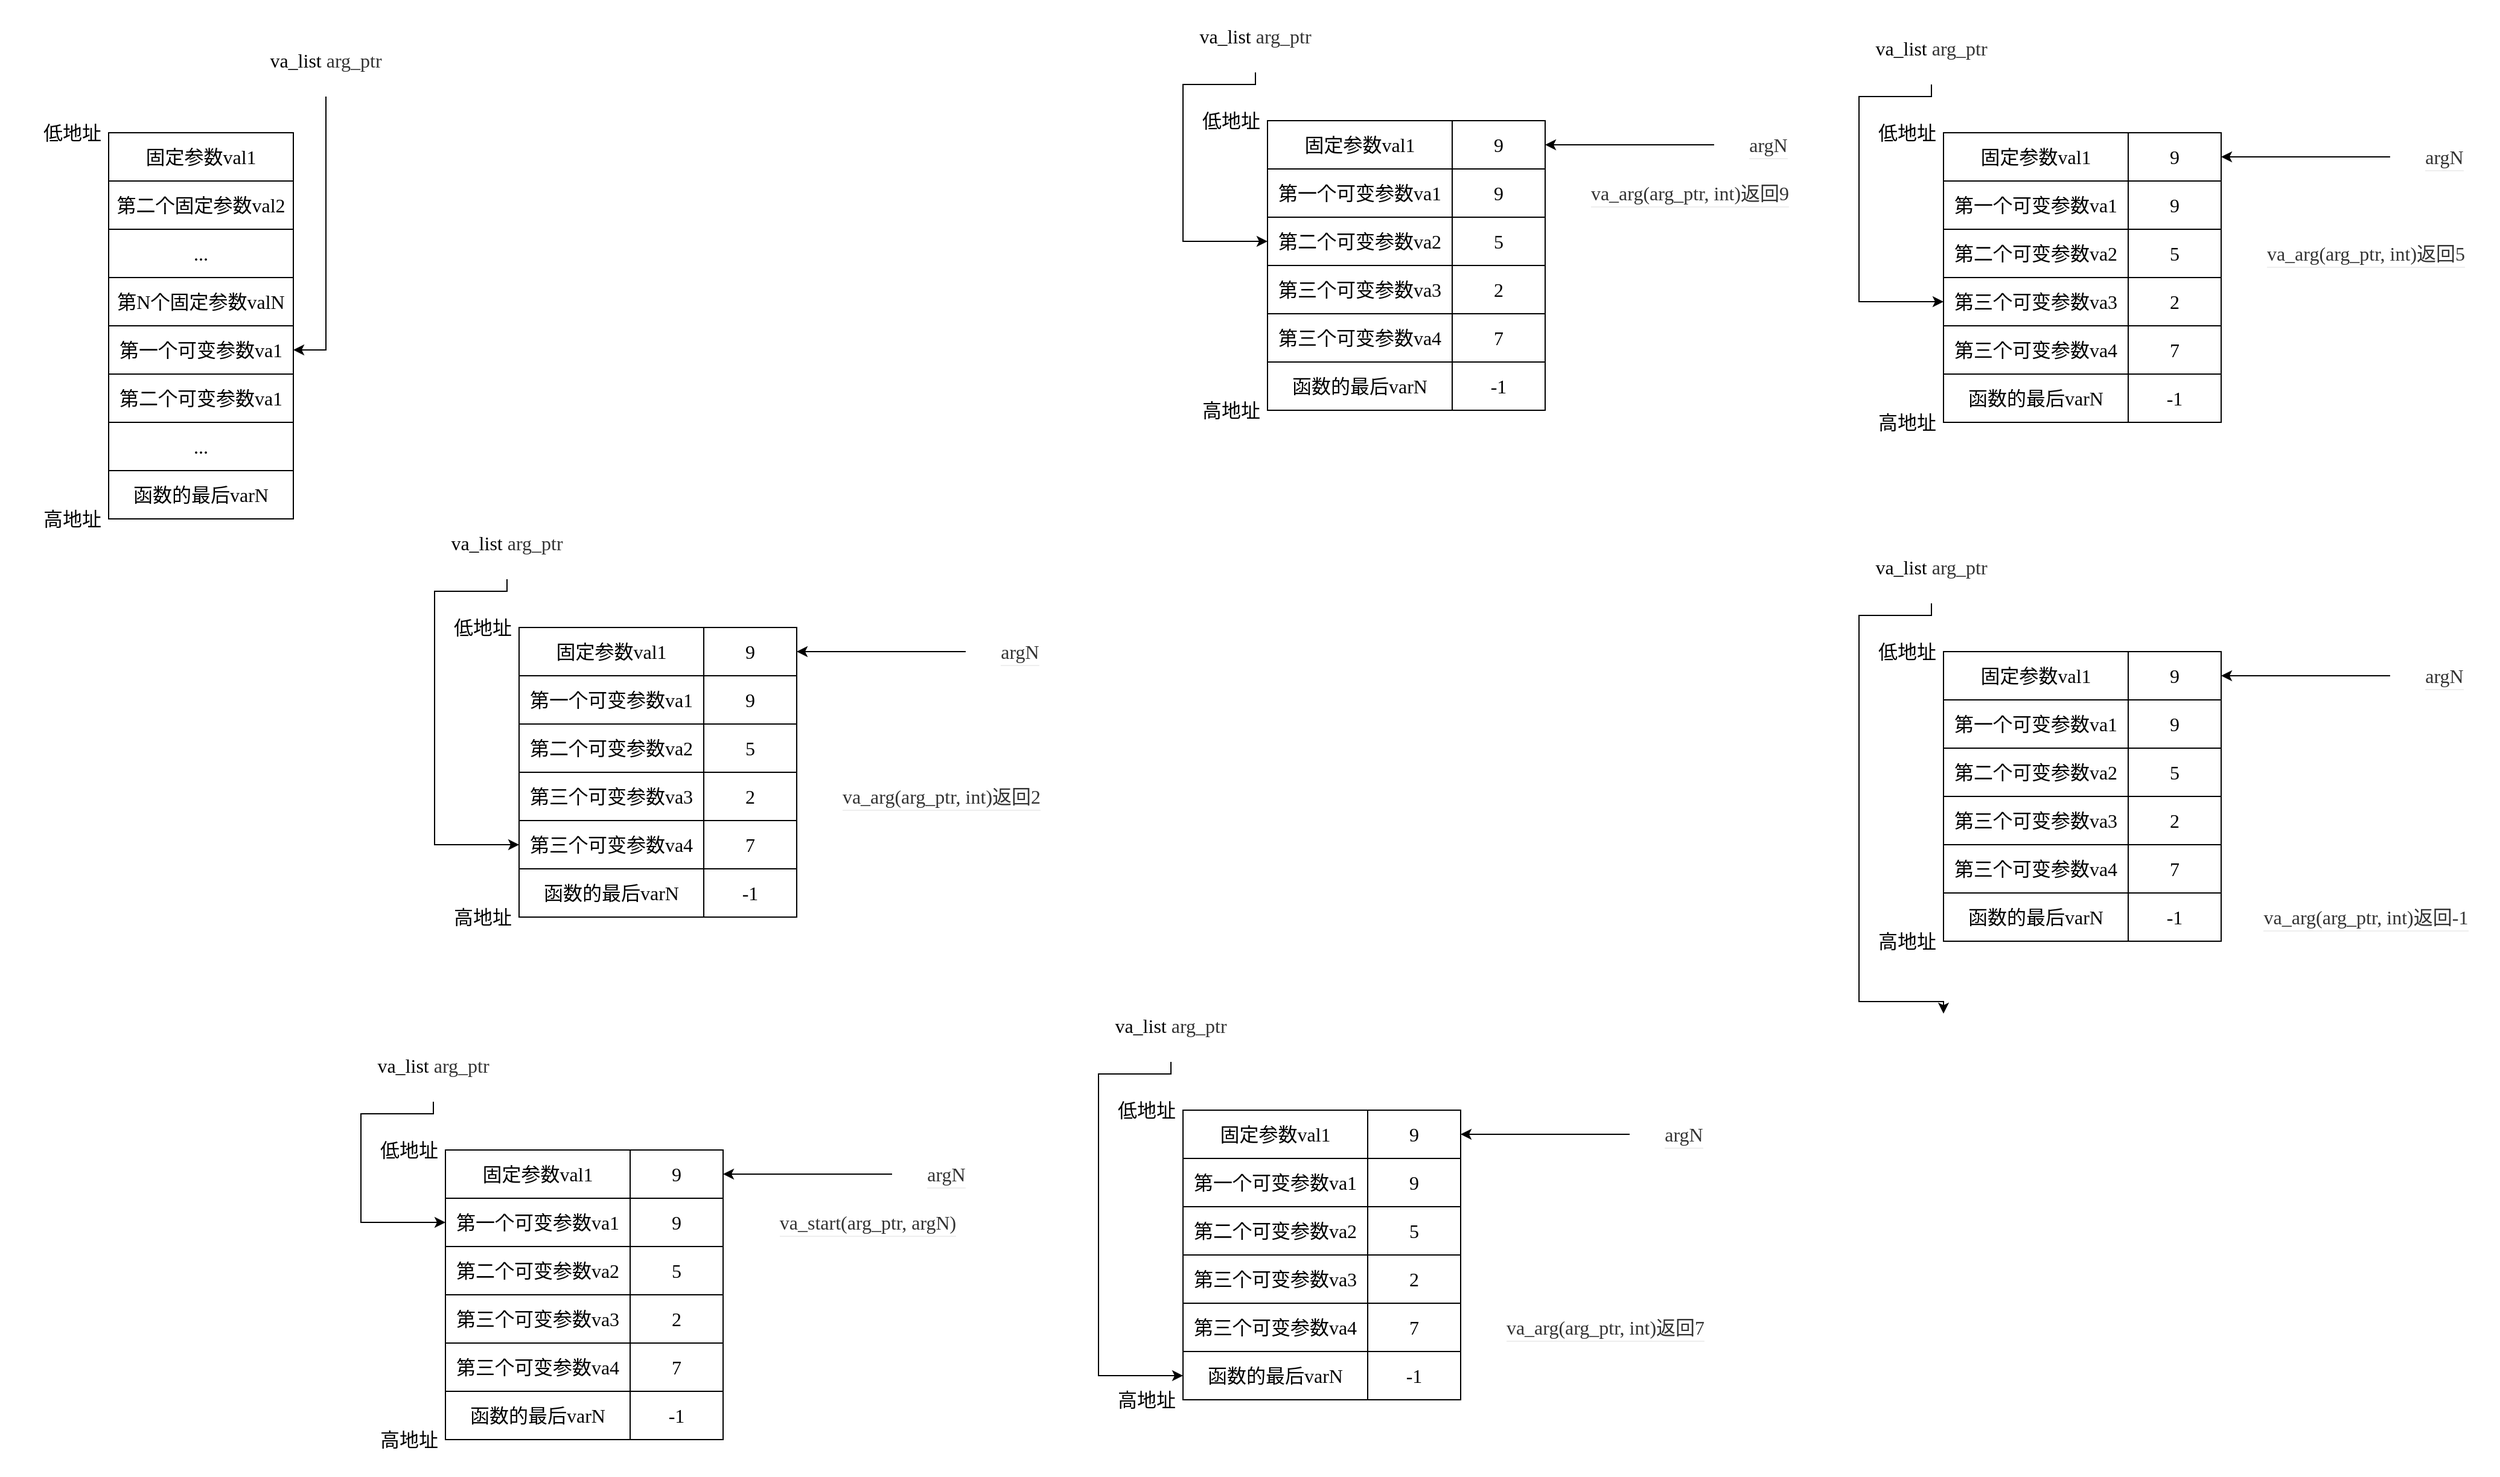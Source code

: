 <mxfile version="21.5.2" type="github">
  <diagram name="第 1 页" id="7XDvAtK-scoY1RWw8ZJM">
    <mxGraphModel dx="875" dy="521" grid="0" gridSize="10" guides="1" tooltips="1" connect="1" arrows="1" fold="1" page="1" pageScale="1" pageWidth="2336" pageHeight="1654" math="0" shadow="0">
      <root>
        <mxCell id="0" />
        <mxCell id="1" parent="0" />
        <mxCell id="mhQpvdxV0dP0eFCjO9TV-3" value="" style="shape=table;startSize=0;container=1;collapsible=0;childLayout=tableLayout;fontSize=16;fontFamily=Comic Sans MS;" vertex="1" parent="1">
          <mxGeometry x="130" y="190" width="153" height="320" as="geometry" />
        </mxCell>
        <mxCell id="mhQpvdxV0dP0eFCjO9TV-4" value="" style="shape=tableRow;horizontal=0;startSize=0;swimlaneHead=0;swimlaneBody=0;strokeColor=inherit;top=0;left=0;bottom=0;right=0;collapsible=0;dropTarget=0;fillColor=none;points=[[0,0.5],[1,0.5]];portConstraint=eastwest;" vertex="1" parent="mhQpvdxV0dP0eFCjO9TV-3">
          <mxGeometry width="153" height="40" as="geometry" />
        </mxCell>
        <mxCell id="mhQpvdxV0dP0eFCjO9TV-5" value="固定参数val1" style="shape=partialRectangle;html=1;whiteSpace=wrap;connectable=0;strokeColor=inherit;overflow=hidden;fillColor=none;top=0;left=0;bottom=0;right=0;pointerEvents=1;fontSize=16;fontFamily=Comic Sans MS;" vertex="1" parent="mhQpvdxV0dP0eFCjO9TV-4">
          <mxGeometry width="153" height="40" as="geometry">
            <mxRectangle width="153" height="40" as="alternateBounds" />
          </mxGeometry>
        </mxCell>
        <mxCell id="mhQpvdxV0dP0eFCjO9TV-6" value="" style="shape=tableRow;horizontal=0;startSize=0;swimlaneHead=0;swimlaneBody=0;strokeColor=inherit;top=0;left=0;bottom=0;right=0;collapsible=0;dropTarget=0;fillColor=none;points=[[0,0.5],[1,0.5]];portConstraint=eastwest;" vertex="1" parent="mhQpvdxV0dP0eFCjO9TV-3">
          <mxGeometry y="40" width="153" height="40" as="geometry" />
        </mxCell>
        <mxCell id="mhQpvdxV0dP0eFCjO9TV-7" value="第二个固定参数val2" style="shape=partialRectangle;html=1;whiteSpace=wrap;connectable=0;strokeColor=inherit;overflow=hidden;fillColor=none;top=0;left=0;bottom=0;right=0;pointerEvents=1;fontSize=16;fontFamily=Comic Sans MS;" vertex="1" parent="mhQpvdxV0dP0eFCjO9TV-6">
          <mxGeometry width="153" height="40" as="geometry">
            <mxRectangle width="153" height="40" as="alternateBounds" />
          </mxGeometry>
        </mxCell>
        <mxCell id="mhQpvdxV0dP0eFCjO9TV-8" value="" style="shape=tableRow;horizontal=0;startSize=0;swimlaneHead=0;swimlaneBody=0;strokeColor=inherit;top=0;left=0;bottom=0;right=0;collapsible=0;dropTarget=0;fillColor=none;points=[[0,0.5],[1,0.5]];portConstraint=eastwest;" vertex="1" parent="mhQpvdxV0dP0eFCjO9TV-3">
          <mxGeometry y="80" width="153" height="40" as="geometry" />
        </mxCell>
        <mxCell id="mhQpvdxV0dP0eFCjO9TV-9" value="..." style="shape=partialRectangle;html=1;whiteSpace=wrap;connectable=0;strokeColor=inherit;overflow=hidden;fillColor=none;top=0;left=0;bottom=0;right=0;pointerEvents=1;fontSize=16;fontFamily=Comic Sans MS;" vertex="1" parent="mhQpvdxV0dP0eFCjO9TV-8">
          <mxGeometry width="153" height="40" as="geometry">
            <mxRectangle width="153" height="40" as="alternateBounds" />
          </mxGeometry>
        </mxCell>
        <mxCell id="mhQpvdxV0dP0eFCjO9TV-10" value="" style="shape=tableRow;horizontal=0;startSize=0;swimlaneHead=0;swimlaneBody=0;strokeColor=inherit;top=0;left=0;bottom=0;right=0;collapsible=0;dropTarget=0;fillColor=none;points=[[0,0.5],[1,0.5]];portConstraint=eastwest;" vertex="1" parent="mhQpvdxV0dP0eFCjO9TV-3">
          <mxGeometry y="120" width="153" height="40" as="geometry" />
        </mxCell>
        <mxCell id="mhQpvdxV0dP0eFCjO9TV-11" value="第N个固定参数valN" style="shape=partialRectangle;html=1;whiteSpace=wrap;connectable=0;strokeColor=inherit;overflow=hidden;fillColor=none;top=0;left=0;bottom=0;right=0;pointerEvents=1;fontSize=16;fontFamily=Comic Sans MS;" vertex="1" parent="mhQpvdxV0dP0eFCjO9TV-10">
          <mxGeometry width="153" height="40" as="geometry">
            <mxRectangle width="153" height="40" as="alternateBounds" />
          </mxGeometry>
        </mxCell>
        <mxCell id="mhQpvdxV0dP0eFCjO9TV-81" style="shape=tableRow;horizontal=0;startSize=0;swimlaneHead=0;swimlaneBody=0;strokeColor=inherit;top=0;left=0;bottom=0;right=0;collapsible=0;dropTarget=0;fillColor=none;points=[[0,0.5],[1,0.5]];portConstraint=eastwest;" vertex="1" parent="mhQpvdxV0dP0eFCjO9TV-3">
          <mxGeometry y="160" width="153" height="40" as="geometry" />
        </mxCell>
        <mxCell id="mhQpvdxV0dP0eFCjO9TV-82" value="第一个可变参数va1" style="shape=partialRectangle;html=1;whiteSpace=wrap;connectable=0;strokeColor=inherit;overflow=hidden;fillColor=none;top=0;left=0;bottom=0;right=0;pointerEvents=1;fontSize=16;fontFamily=Comic Sans MS;" vertex="1" parent="mhQpvdxV0dP0eFCjO9TV-81">
          <mxGeometry width="153" height="40" as="geometry">
            <mxRectangle width="153" height="40" as="alternateBounds" />
          </mxGeometry>
        </mxCell>
        <mxCell id="mhQpvdxV0dP0eFCjO9TV-78" style="shape=tableRow;horizontal=0;startSize=0;swimlaneHead=0;swimlaneBody=0;strokeColor=inherit;top=0;left=0;bottom=0;right=0;collapsible=0;dropTarget=0;fillColor=none;points=[[0,0.5],[1,0.5]];portConstraint=eastwest;" vertex="1" parent="mhQpvdxV0dP0eFCjO9TV-3">
          <mxGeometry y="200" width="153" height="40" as="geometry" />
        </mxCell>
        <mxCell id="mhQpvdxV0dP0eFCjO9TV-79" value="第二个可变参数va1" style="shape=partialRectangle;html=1;whiteSpace=wrap;connectable=0;strokeColor=inherit;overflow=hidden;fillColor=none;top=0;left=0;bottom=0;right=0;pointerEvents=1;fontSize=16;fontFamily=Comic Sans MS;" vertex="1" parent="mhQpvdxV0dP0eFCjO9TV-78">
          <mxGeometry width="153" height="40" as="geometry">
            <mxRectangle width="153" height="40" as="alternateBounds" />
          </mxGeometry>
        </mxCell>
        <mxCell id="mhQpvdxV0dP0eFCjO9TV-75" style="shape=tableRow;horizontal=0;startSize=0;swimlaneHead=0;swimlaneBody=0;strokeColor=inherit;top=0;left=0;bottom=0;right=0;collapsible=0;dropTarget=0;fillColor=none;points=[[0,0.5],[1,0.5]];portConstraint=eastwest;" vertex="1" parent="mhQpvdxV0dP0eFCjO9TV-3">
          <mxGeometry y="240" width="153" height="40" as="geometry" />
        </mxCell>
        <mxCell id="mhQpvdxV0dP0eFCjO9TV-76" value="..." style="shape=partialRectangle;html=1;whiteSpace=wrap;connectable=0;strokeColor=inherit;overflow=hidden;fillColor=none;top=0;left=0;bottom=0;right=0;pointerEvents=1;fontSize=16;fontFamily=Comic Sans MS;" vertex="1" parent="mhQpvdxV0dP0eFCjO9TV-75">
          <mxGeometry width="153" height="40" as="geometry">
            <mxRectangle width="153" height="40" as="alternateBounds" />
          </mxGeometry>
        </mxCell>
        <mxCell id="mhQpvdxV0dP0eFCjO9TV-12" value="" style="shape=tableRow;horizontal=0;startSize=0;swimlaneHead=0;swimlaneBody=0;strokeColor=inherit;top=0;left=0;bottom=0;right=0;collapsible=0;dropTarget=0;fillColor=none;points=[[0,0.5],[1,0.5]];portConstraint=eastwest;" vertex="1" parent="mhQpvdxV0dP0eFCjO9TV-3">
          <mxGeometry y="280" width="153" height="40" as="geometry" />
        </mxCell>
        <mxCell id="mhQpvdxV0dP0eFCjO9TV-13" value="函数的最后varN" style="shape=partialRectangle;html=1;whiteSpace=wrap;connectable=0;strokeColor=inherit;overflow=hidden;fillColor=none;top=0;left=0;bottom=0;right=0;pointerEvents=1;fontSize=16;fontFamily=Comic Sans MS;" vertex="1" parent="mhQpvdxV0dP0eFCjO9TV-12">
          <mxGeometry width="153" height="40" as="geometry">
            <mxRectangle width="153" height="40" as="alternateBounds" />
          </mxGeometry>
        </mxCell>
        <mxCell id="mhQpvdxV0dP0eFCjO9TV-137" style="edgeStyle=orthogonalEdgeStyle;rounded=0;orthogonalLoop=1;jettySize=auto;html=1;entryX=1;entryY=0.5;entryDx=0;entryDy=0;" edge="1" parent="1" source="mhQpvdxV0dP0eFCjO9TV-14" target="mhQpvdxV0dP0eFCjO9TV-81">
          <mxGeometry relative="1" as="geometry" />
        </mxCell>
        <mxCell id="mhQpvdxV0dP0eFCjO9TV-14" value="&lt;font face=&quot;Comic Sans MS&quot; style=&quot;font-size: 16px;&quot;&gt;va_list&amp;nbsp;&lt;/font&gt;&lt;span style=&quot;font-size: 16px; font-family: &amp;quot;Comic Sans MS&amp;quot;; color: rgb(51, 51, 51); orphans: 4; text-align: start; background-color: initial;&quot;&gt;arg_ptr&lt;/span&gt;&lt;font face=&quot;Comic Sans MS&quot; style=&quot;font-size: 16px;&quot;&gt;&lt;br&gt;&lt;/font&gt;" style="rounded=1;whiteSpace=wrap;html=1;fillColor=none;strokeColor=none;" vertex="1" parent="1">
          <mxGeometry x="250" y="100" width="120" height="60" as="geometry" />
        </mxCell>
        <mxCell id="mhQpvdxV0dP0eFCjO9TV-15" value="&lt;font face=&quot;Comic Sans MS&quot; style=&quot;font-size: 16px;&quot;&gt;低地址&lt;br&gt;&lt;/font&gt;" style="rounded=1;whiteSpace=wrap;html=1;fillColor=none;strokeColor=none;" vertex="1" parent="1">
          <mxGeometry x="40" y="160" width="120" height="60" as="geometry" />
        </mxCell>
        <mxCell id="mhQpvdxV0dP0eFCjO9TV-16" value="&lt;font face=&quot;Comic Sans MS&quot; style=&quot;font-size: 16px;&quot;&gt;高地址&lt;br&gt;&lt;/font&gt;" style="rounded=1;whiteSpace=wrap;html=1;fillColor=none;strokeColor=none;" vertex="1" parent="1">
          <mxGeometry x="40" y="480" width="120" height="60" as="geometry" />
        </mxCell>
        <mxCell id="mhQpvdxV0dP0eFCjO9TV-71" value="&lt;h2 style=&quot;box-sizing: border-box; break-after: avoid-page; break-inside: avoid; orphans: 4; margin-top: 1rem; margin-bottom: 1rem; position: relative; line-height: 1.225; cursor: text; border-bottom: 1px solid rgb(238, 238, 238); color: rgb(51, 51, 51); text-align: start;&quot; class=&quot;md-end-block md-heading md-focus&quot;&gt;&lt;font style=&quot;font-size: 16px; font-weight: normal;&quot; face=&quot;Comic Sans MS&quot;&gt;va_start(arg_ptr, argN)&lt;/font&gt;&lt;/h2&gt;" style="rounded=1;whiteSpace=wrap;html=1;fillColor=none;strokeColor=none;" vertex="1" parent="1">
          <mxGeometry x="649" y="1063" width="220" height="60" as="geometry" />
        </mxCell>
        <mxCell id="mhQpvdxV0dP0eFCjO9TV-109" value="" style="shape=table;startSize=0;container=1;collapsible=0;childLayout=tableLayout;fontSize=16;fontFamily=Comic Sans MS;" vertex="1" parent="1">
          <mxGeometry x="409" y="1033" width="230" height="240" as="geometry" />
        </mxCell>
        <mxCell id="mhQpvdxV0dP0eFCjO9TV-110" value="" style="shape=tableRow;horizontal=0;startSize=0;swimlaneHead=0;swimlaneBody=0;strokeColor=inherit;top=0;left=0;bottom=0;right=0;collapsible=0;dropTarget=0;fillColor=none;points=[[0,0.5],[1,0.5]];portConstraint=eastwest;" vertex="1" parent="mhQpvdxV0dP0eFCjO9TV-109">
          <mxGeometry width="230" height="40" as="geometry" />
        </mxCell>
        <mxCell id="mhQpvdxV0dP0eFCjO9TV-111" value="固定参数val1" style="shape=partialRectangle;html=1;whiteSpace=wrap;connectable=0;strokeColor=inherit;overflow=hidden;fillColor=none;top=0;left=0;bottom=0;right=0;pointerEvents=1;fontSize=16;fontFamily=Comic Sans MS;" vertex="1" parent="mhQpvdxV0dP0eFCjO9TV-110">
          <mxGeometry width="153" height="40" as="geometry">
            <mxRectangle width="153" height="40" as="alternateBounds" />
          </mxGeometry>
        </mxCell>
        <mxCell id="mhQpvdxV0dP0eFCjO9TV-112" value="9" style="shape=partialRectangle;html=1;whiteSpace=wrap;connectable=0;strokeColor=inherit;overflow=hidden;fillColor=none;top=0;left=0;bottom=0;right=0;pointerEvents=1;fontSize=16;fontFamily=Comic Sans MS;" vertex="1" parent="mhQpvdxV0dP0eFCjO9TV-110">
          <mxGeometry x="153" width="77" height="40" as="geometry">
            <mxRectangle width="77" height="40" as="alternateBounds" />
          </mxGeometry>
        </mxCell>
        <mxCell id="mhQpvdxV0dP0eFCjO9TV-122" style="shape=tableRow;horizontal=0;startSize=0;swimlaneHead=0;swimlaneBody=0;strokeColor=inherit;top=0;left=0;bottom=0;right=0;collapsible=0;dropTarget=0;fillColor=none;points=[[0,0.5],[1,0.5]];portConstraint=eastwest;" vertex="1" parent="mhQpvdxV0dP0eFCjO9TV-109">
          <mxGeometry y="40" width="230" height="40" as="geometry" />
        </mxCell>
        <mxCell id="mhQpvdxV0dP0eFCjO9TV-123" value="第一个可变参数va1" style="shape=partialRectangle;html=1;whiteSpace=wrap;connectable=0;strokeColor=inherit;overflow=hidden;fillColor=none;top=0;left=0;bottom=0;right=0;pointerEvents=1;fontSize=16;fontFamily=Comic Sans MS;" vertex="1" parent="mhQpvdxV0dP0eFCjO9TV-122">
          <mxGeometry width="153" height="40" as="geometry">
            <mxRectangle width="153" height="40" as="alternateBounds" />
          </mxGeometry>
        </mxCell>
        <mxCell id="mhQpvdxV0dP0eFCjO9TV-124" value="9" style="shape=partialRectangle;html=1;whiteSpace=wrap;connectable=0;strokeColor=inherit;overflow=hidden;fillColor=none;top=0;left=0;bottom=0;right=0;pointerEvents=1;fontSize=16;fontFamily=Comic Sans MS;" vertex="1" parent="mhQpvdxV0dP0eFCjO9TV-122">
          <mxGeometry x="153" width="77" height="40" as="geometry">
            <mxRectangle width="77" height="40" as="alternateBounds" />
          </mxGeometry>
        </mxCell>
        <mxCell id="mhQpvdxV0dP0eFCjO9TV-125" style="shape=tableRow;horizontal=0;startSize=0;swimlaneHead=0;swimlaneBody=0;strokeColor=inherit;top=0;left=0;bottom=0;right=0;collapsible=0;dropTarget=0;fillColor=none;points=[[0,0.5],[1,0.5]];portConstraint=eastwest;" vertex="1" parent="mhQpvdxV0dP0eFCjO9TV-109">
          <mxGeometry y="80" width="230" height="40" as="geometry" />
        </mxCell>
        <mxCell id="mhQpvdxV0dP0eFCjO9TV-126" value="第二个可变参数va2" style="shape=partialRectangle;html=1;whiteSpace=wrap;connectable=0;strokeColor=inherit;overflow=hidden;fillColor=none;top=0;left=0;bottom=0;right=0;pointerEvents=1;fontSize=16;fontFamily=Comic Sans MS;" vertex="1" parent="mhQpvdxV0dP0eFCjO9TV-125">
          <mxGeometry width="153" height="40" as="geometry">
            <mxRectangle width="153" height="40" as="alternateBounds" />
          </mxGeometry>
        </mxCell>
        <mxCell id="mhQpvdxV0dP0eFCjO9TV-127" value="5" style="shape=partialRectangle;html=1;whiteSpace=wrap;connectable=0;strokeColor=inherit;overflow=hidden;fillColor=none;top=0;left=0;bottom=0;right=0;pointerEvents=1;fontSize=16;fontFamily=Comic Sans MS;" vertex="1" parent="mhQpvdxV0dP0eFCjO9TV-125">
          <mxGeometry x="153" width="77" height="40" as="geometry">
            <mxRectangle width="77" height="40" as="alternateBounds" />
          </mxGeometry>
        </mxCell>
        <mxCell id="mhQpvdxV0dP0eFCjO9TV-128" style="shape=tableRow;horizontal=0;startSize=0;swimlaneHead=0;swimlaneBody=0;strokeColor=inherit;top=0;left=0;bottom=0;right=0;collapsible=0;dropTarget=0;fillColor=none;points=[[0,0.5],[1,0.5]];portConstraint=eastwest;" vertex="1" parent="mhQpvdxV0dP0eFCjO9TV-109">
          <mxGeometry y="120" width="230" height="40" as="geometry" />
        </mxCell>
        <mxCell id="mhQpvdxV0dP0eFCjO9TV-129" value="第三个可变参数va3" style="shape=partialRectangle;html=1;whiteSpace=wrap;connectable=0;strokeColor=inherit;overflow=hidden;fillColor=none;top=0;left=0;bottom=0;right=0;pointerEvents=1;fontSize=16;fontFamily=Comic Sans MS;" vertex="1" parent="mhQpvdxV0dP0eFCjO9TV-128">
          <mxGeometry width="153" height="40" as="geometry">
            <mxRectangle width="153" height="40" as="alternateBounds" />
          </mxGeometry>
        </mxCell>
        <mxCell id="mhQpvdxV0dP0eFCjO9TV-130" value="2" style="shape=partialRectangle;html=1;whiteSpace=wrap;connectable=0;strokeColor=inherit;overflow=hidden;fillColor=none;top=0;left=0;bottom=0;right=0;pointerEvents=1;fontSize=16;fontFamily=Comic Sans MS;" vertex="1" parent="mhQpvdxV0dP0eFCjO9TV-128">
          <mxGeometry x="153" width="77" height="40" as="geometry">
            <mxRectangle width="77" height="40" as="alternateBounds" />
          </mxGeometry>
        </mxCell>
        <mxCell id="mhQpvdxV0dP0eFCjO9TV-138" style="shape=tableRow;horizontal=0;startSize=0;swimlaneHead=0;swimlaneBody=0;strokeColor=inherit;top=0;left=0;bottom=0;right=0;collapsible=0;dropTarget=0;fillColor=none;points=[[0,0.5],[1,0.5]];portConstraint=eastwest;" vertex="1" parent="mhQpvdxV0dP0eFCjO9TV-109">
          <mxGeometry y="160" width="230" height="40" as="geometry" />
        </mxCell>
        <mxCell id="mhQpvdxV0dP0eFCjO9TV-139" value="第三个可变参数va4" style="shape=partialRectangle;html=1;whiteSpace=wrap;connectable=0;strokeColor=inherit;overflow=hidden;fillColor=none;top=0;left=0;bottom=0;right=0;pointerEvents=1;fontSize=16;fontFamily=Comic Sans MS;" vertex="1" parent="mhQpvdxV0dP0eFCjO9TV-138">
          <mxGeometry width="153" height="40" as="geometry">
            <mxRectangle width="153" height="40" as="alternateBounds" />
          </mxGeometry>
        </mxCell>
        <mxCell id="mhQpvdxV0dP0eFCjO9TV-140" value="7" style="shape=partialRectangle;html=1;whiteSpace=wrap;connectable=0;strokeColor=inherit;overflow=hidden;fillColor=none;top=0;left=0;bottom=0;right=0;pointerEvents=1;fontSize=16;fontFamily=Comic Sans MS;" vertex="1" parent="mhQpvdxV0dP0eFCjO9TV-138">
          <mxGeometry x="153" width="77" height="40" as="geometry">
            <mxRectangle width="77" height="40" as="alternateBounds" />
          </mxGeometry>
        </mxCell>
        <mxCell id="mhQpvdxV0dP0eFCjO9TV-131" value="" style="shape=tableRow;horizontal=0;startSize=0;swimlaneHead=0;swimlaneBody=0;strokeColor=inherit;top=0;left=0;bottom=0;right=0;collapsible=0;dropTarget=0;fillColor=none;points=[[0,0.5],[1,0.5]];portConstraint=eastwest;" vertex="1" parent="mhQpvdxV0dP0eFCjO9TV-109">
          <mxGeometry y="200" width="230" height="40" as="geometry" />
        </mxCell>
        <mxCell id="mhQpvdxV0dP0eFCjO9TV-132" value="函数的最后varN" style="shape=partialRectangle;html=1;whiteSpace=wrap;connectable=0;strokeColor=inherit;overflow=hidden;fillColor=none;top=0;left=0;bottom=0;right=0;pointerEvents=1;fontSize=16;fontFamily=Comic Sans MS;" vertex="1" parent="mhQpvdxV0dP0eFCjO9TV-131">
          <mxGeometry width="153" height="40" as="geometry">
            <mxRectangle width="153" height="40" as="alternateBounds" />
          </mxGeometry>
        </mxCell>
        <mxCell id="mhQpvdxV0dP0eFCjO9TV-133" value="-1" style="shape=partialRectangle;html=1;whiteSpace=wrap;connectable=0;strokeColor=inherit;overflow=hidden;fillColor=none;top=0;left=0;bottom=0;right=0;pointerEvents=1;fontSize=16;fontFamily=Comic Sans MS;" vertex="1" parent="mhQpvdxV0dP0eFCjO9TV-131">
          <mxGeometry x="153" width="77" height="40" as="geometry">
            <mxRectangle width="77" height="40" as="alternateBounds" />
          </mxGeometry>
        </mxCell>
        <mxCell id="mhQpvdxV0dP0eFCjO9TV-141" style="edgeStyle=orthogonalEdgeStyle;rounded=0;orthogonalLoop=1;jettySize=auto;html=1;entryX=0;entryY=0.5;entryDx=0;entryDy=0;" edge="1" parent="1" source="mhQpvdxV0dP0eFCjO9TV-134" target="mhQpvdxV0dP0eFCjO9TV-122">
          <mxGeometry relative="1" as="geometry">
            <Array as="points">
              <mxPoint x="399" y="1003" />
              <mxPoint x="339" y="1003" />
              <mxPoint x="339" y="1093" />
            </Array>
          </mxGeometry>
        </mxCell>
        <mxCell id="mhQpvdxV0dP0eFCjO9TV-134" value="&lt;font face=&quot;Comic Sans MS&quot; style=&quot;font-size: 16px;&quot;&gt;va_list&amp;nbsp;&lt;/font&gt;&lt;span style=&quot;font-size: 16px; font-family: &amp;quot;Comic Sans MS&amp;quot;; color: rgb(51, 51, 51); orphans: 4; text-align: start; background-color: initial;&quot;&gt;arg_ptr&lt;/span&gt;&lt;font face=&quot;Comic Sans MS&quot; style=&quot;font-size: 16px;&quot;&gt;&lt;br&gt;&lt;/font&gt;" style="rounded=1;whiteSpace=wrap;html=1;fillColor=none;strokeColor=none;" vertex="1" parent="1">
          <mxGeometry x="339" y="933" width="120" height="60" as="geometry" />
        </mxCell>
        <mxCell id="mhQpvdxV0dP0eFCjO9TV-135" value="&lt;font face=&quot;Comic Sans MS&quot; style=&quot;font-size: 16px;&quot;&gt;低地址&lt;br&gt;&lt;/font&gt;" style="rounded=1;whiteSpace=wrap;html=1;fillColor=none;strokeColor=none;" vertex="1" parent="1">
          <mxGeometry x="319" y="1003" width="120" height="60" as="geometry" />
        </mxCell>
        <mxCell id="mhQpvdxV0dP0eFCjO9TV-136" value="&lt;font face=&quot;Comic Sans MS&quot; style=&quot;font-size: 16px;&quot;&gt;高地址&lt;br&gt;&lt;/font&gt;" style="rounded=1;whiteSpace=wrap;html=1;fillColor=none;strokeColor=none;" vertex="1" parent="1">
          <mxGeometry x="319" y="1243" width="120" height="60" as="geometry" />
        </mxCell>
        <mxCell id="mhQpvdxV0dP0eFCjO9TV-144" style="edgeStyle=orthogonalEdgeStyle;rounded=0;orthogonalLoop=1;jettySize=auto;html=1;exitX=0;exitY=0.5;exitDx=0;exitDy=0;" edge="1" parent="1" source="mhQpvdxV0dP0eFCjO9TV-143" target="mhQpvdxV0dP0eFCjO9TV-110">
          <mxGeometry relative="1" as="geometry" />
        </mxCell>
        <mxCell id="mhQpvdxV0dP0eFCjO9TV-143" value="&lt;h2 style=&quot;border-bottom: 1px solid rgb(238, 238, 238); box-sizing: border-box; break-after: avoid-page; break-inside: avoid; orphans: 4; margin-top: 1rem; margin-bottom: 1rem; position: relative; line-height: 1.225; cursor: text; color: rgb(51, 51, 51); text-align: start;&quot; class=&quot;md-end-block md-heading md-focus&quot;&gt;&lt;font style=&quot;border-color: var(--border-color); font-size: 16px; font-weight: normal;&quot; face=&quot;Comic Sans MS&quot;&gt;argN&lt;/font&gt;&lt;/h2&gt;" style="rounded=1;whiteSpace=wrap;html=1;fillColor=none;strokeColor=none;" vertex="1" parent="1">
          <mxGeometry x="779" y="1023" width="90" height="60" as="geometry" />
        </mxCell>
        <mxCell id="mhQpvdxV0dP0eFCjO9TV-145" value="&lt;h2 style=&quot;box-sizing: border-box; break-after: avoid-page; break-inside: avoid; orphans: 4; margin-top: 1rem; margin-bottom: 1rem; position: relative; line-height: 1.225; cursor: text; border-bottom: 1px solid rgb(238, 238, 238); color: rgb(51, 51, 51); text-align: start;&quot; class=&quot;md-end-block md-heading md-focus&quot;&gt;&lt;font style=&quot;font-size: 16px; font-weight: normal;&quot; face=&quot;Comic Sans MS&quot;&gt;va_arg(arg_ptr, int)返回9&lt;/font&gt;&lt;/h2&gt;" style="rounded=1;whiteSpace=wrap;html=1;fillColor=none;strokeColor=none;" vertex="1" parent="1">
          <mxGeometry x="1330" y="210" width="220" height="60" as="geometry" />
        </mxCell>
        <mxCell id="mhQpvdxV0dP0eFCjO9TV-146" value="" style="shape=table;startSize=0;container=1;collapsible=0;childLayout=tableLayout;fontSize=16;fontFamily=Comic Sans MS;" vertex="1" parent="1">
          <mxGeometry x="1090" y="180" width="230" height="240" as="geometry" />
        </mxCell>
        <mxCell id="mhQpvdxV0dP0eFCjO9TV-147" value="" style="shape=tableRow;horizontal=0;startSize=0;swimlaneHead=0;swimlaneBody=0;strokeColor=inherit;top=0;left=0;bottom=0;right=0;collapsible=0;dropTarget=0;fillColor=none;points=[[0,0.5],[1,0.5]];portConstraint=eastwest;" vertex="1" parent="mhQpvdxV0dP0eFCjO9TV-146">
          <mxGeometry width="230" height="40" as="geometry" />
        </mxCell>
        <mxCell id="mhQpvdxV0dP0eFCjO9TV-148" value="固定参数val1" style="shape=partialRectangle;html=1;whiteSpace=wrap;connectable=0;strokeColor=inherit;overflow=hidden;fillColor=none;top=0;left=0;bottom=0;right=0;pointerEvents=1;fontSize=16;fontFamily=Comic Sans MS;" vertex="1" parent="mhQpvdxV0dP0eFCjO9TV-147">
          <mxGeometry width="153" height="40" as="geometry">
            <mxRectangle width="153" height="40" as="alternateBounds" />
          </mxGeometry>
        </mxCell>
        <mxCell id="mhQpvdxV0dP0eFCjO9TV-149" value="9" style="shape=partialRectangle;html=1;whiteSpace=wrap;connectable=0;strokeColor=inherit;overflow=hidden;fillColor=none;top=0;left=0;bottom=0;right=0;pointerEvents=1;fontSize=16;fontFamily=Comic Sans MS;" vertex="1" parent="mhQpvdxV0dP0eFCjO9TV-147">
          <mxGeometry x="153" width="77" height="40" as="geometry">
            <mxRectangle width="77" height="40" as="alternateBounds" />
          </mxGeometry>
        </mxCell>
        <mxCell id="mhQpvdxV0dP0eFCjO9TV-150" style="shape=tableRow;horizontal=0;startSize=0;swimlaneHead=0;swimlaneBody=0;strokeColor=inherit;top=0;left=0;bottom=0;right=0;collapsible=0;dropTarget=0;fillColor=none;points=[[0,0.5],[1,0.5]];portConstraint=eastwest;" vertex="1" parent="mhQpvdxV0dP0eFCjO9TV-146">
          <mxGeometry y="40" width="230" height="40" as="geometry" />
        </mxCell>
        <mxCell id="mhQpvdxV0dP0eFCjO9TV-151" value="第一个可变参数va1" style="shape=partialRectangle;html=1;whiteSpace=wrap;connectable=0;strokeColor=inherit;overflow=hidden;fillColor=none;top=0;left=0;bottom=0;right=0;pointerEvents=1;fontSize=16;fontFamily=Comic Sans MS;" vertex="1" parent="mhQpvdxV0dP0eFCjO9TV-150">
          <mxGeometry width="153" height="40" as="geometry">
            <mxRectangle width="153" height="40" as="alternateBounds" />
          </mxGeometry>
        </mxCell>
        <mxCell id="mhQpvdxV0dP0eFCjO9TV-152" value="9" style="shape=partialRectangle;html=1;whiteSpace=wrap;connectable=0;strokeColor=inherit;overflow=hidden;fillColor=none;top=0;left=0;bottom=0;right=0;pointerEvents=1;fontSize=16;fontFamily=Comic Sans MS;" vertex="1" parent="mhQpvdxV0dP0eFCjO9TV-150">
          <mxGeometry x="153" width="77" height="40" as="geometry">
            <mxRectangle width="77" height="40" as="alternateBounds" />
          </mxGeometry>
        </mxCell>
        <mxCell id="mhQpvdxV0dP0eFCjO9TV-153" style="shape=tableRow;horizontal=0;startSize=0;swimlaneHead=0;swimlaneBody=0;strokeColor=inherit;top=0;left=0;bottom=0;right=0;collapsible=0;dropTarget=0;fillColor=none;points=[[0,0.5],[1,0.5]];portConstraint=eastwest;" vertex="1" parent="mhQpvdxV0dP0eFCjO9TV-146">
          <mxGeometry y="80" width="230" height="40" as="geometry" />
        </mxCell>
        <mxCell id="mhQpvdxV0dP0eFCjO9TV-154" value="第二个可变参数va2" style="shape=partialRectangle;html=1;whiteSpace=wrap;connectable=0;strokeColor=inherit;overflow=hidden;fillColor=none;top=0;left=0;bottom=0;right=0;pointerEvents=1;fontSize=16;fontFamily=Comic Sans MS;" vertex="1" parent="mhQpvdxV0dP0eFCjO9TV-153">
          <mxGeometry width="153" height="40" as="geometry">
            <mxRectangle width="153" height="40" as="alternateBounds" />
          </mxGeometry>
        </mxCell>
        <mxCell id="mhQpvdxV0dP0eFCjO9TV-155" value="5" style="shape=partialRectangle;html=1;whiteSpace=wrap;connectable=0;strokeColor=inherit;overflow=hidden;fillColor=none;top=0;left=0;bottom=0;right=0;pointerEvents=1;fontSize=16;fontFamily=Comic Sans MS;" vertex="1" parent="mhQpvdxV0dP0eFCjO9TV-153">
          <mxGeometry x="153" width="77" height="40" as="geometry">
            <mxRectangle width="77" height="40" as="alternateBounds" />
          </mxGeometry>
        </mxCell>
        <mxCell id="mhQpvdxV0dP0eFCjO9TV-156" style="shape=tableRow;horizontal=0;startSize=0;swimlaneHead=0;swimlaneBody=0;strokeColor=inherit;top=0;left=0;bottom=0;right=0;collapsible=0;dropTarget=0;fillColor=none;points=[[0,0.5],[1,0.5]];portConstraint=eastwest;" vertex="1" parent="mhQpvdxV0dP0eFCjO9TV-146">
          <mxGeometry y="120" width="230" height="40" as="geometry" />
        </mxCell>
        <mxCell id="mhQpvdxV0dP0eFCjO9TV-157" value="第三个可变参数va3" style="shape=partialRectangle;html=1;whiteSpace=wrap;connectable=0;strokeColor=inherit;overflow=hidden;fillColor=none;top=0;left=0;bottom=0;right=0;pointerEvents=1;fontSize=16;fontFamily=Comic Sans MS;" vertex="1" parent="mhQpvdxV0dP0eFCjO9TV-156">
          <mxGeometry width="153" height="40" as="geometry">
            <mxRectangle width="153" height="40" as="alternateBounds" />
          </mxGeometry>
        </mxCell>
        <mxCell id="mhQpvdxV0dP0eFCjO9TV-158" value="2" style="shape=partialRectangle;html=1;whiteSpace=wrap;connectable=0;strokeColor=inherit;overflow=hidden;fillColor=none;top=0;left=0;bottom=0;right=0;pointerEvents=1;fontSize=16;fontFamily=Comic Sans MS;" vertex="1" parent="mhQpvdxV0dP0eFCjO9TV-156">
          <mxGeometry x="153" width="77" height="40" as="geometry">
            <mxRectangle width="77" height="40" as="alternateBounds" />
          </mxGeometry>
        </mxCell>
        <mxCell id="mhQpvdxV0dP0eFCjO9TV-159" style="shape=tableRow;horizontal=0;startSize=0;swimlaneHead=0;swimlaneBody=0;strokeColor=inherit;top=0;left=0;bottom=0;right=0;collapsible=0;dropTarget=0;fillColor=none;points=[[0,0.5],[1,0.5]];portConstraint=eastwest;" vertex="1" parent="mhQpvdxV0dP0eFCjO9TV-146">
          <mxGeometry y="160" width="230" height="40" as="geometry" />
        </mxCell>
        <mxCell id="mhQpvdxV0dP0eFCjO9TV-160" value="第三个可变参数va4" style="shape=partialRectangle;html=1;whiteSpace=wrap;connectable=0;strokeColor=inherit;overflow=hidden;fillColor=none;top=0;left=0;bottom=0;right=0;pointerEvents=1;fontSize=16;fontFamily=Comic Sans MS;" vertex="1" parent="mhQpvdxV0dP0eFCjO9TV-159">
          <mxGeometry width="153" height="40" as="geometry">
            <mxRectangle width="153" height="40" as="alternateBounds" />
          </mxGeometry>
        </mxCell>
        <mxCell id="mhQpvdxV0dP0eFCjO9TV-161" value="7" style="shape=partialRectangle;html=1;whiteSpace=wrap;connectable=0;strokeColor=inherit;overflow=hidden;fillColor=none;top=0;left=0;bottom=0;right=0;pointerEvents=1;fontSize=16;fontFamily=Comic Sans MS;" vertex="1" parent="mhQpvdxV0dP0eFCjO9TV-159">
          <mxGeometry x="153" width="77" height="40" as="geometry">
            <mxRectangle width="77" height="40" as="alternateBounds" />
          </mxGeometry>
        </mxCell>
        <mxCell id="mhQpvdxV0dP0eFCjO9TV-162" value="" style="shape=tableRow;horizontal=0;startSize=0;swimlaneHead=0;swimlaneBody=0;strokeColor=inherit;top=0;left=0;bottom=0;right=0;collapsible=0;dropTarget=0;fillColor=none;points=[[0,0.5],[1,0.5]];portConstraint=eastwest;" vertex="1" parent="mhQpvdxV0dP0eFCjO9TV-146">
          <mxGeometry y="200" width="230" height="40" as="geometry" />
        </mxCell>
        <mxCell id="mhQpvdxV0dP0eFCjO9TV-163" value="函数的最后varN" style="shape=partialRectangle;html=1;whiteSpace=wrap;connectable=0;strokeColor=inherit;overflow=hidden;fillColor=none;top=0;left=0;bottom=0;right=0;pointerEvents=1;fontSize=16;fontFamily=Comic Sans MS;" vertex="1" parent="mhQpvdxV0dP0eFCjO9TV-162">
          <mxGeometry width="153" height="40" as="geometry">
            <mxRectangle width="153" height="40" as="alternateBounds" />
          </mxGeometry>
        </mxCell>
        <mxCell id="mhQpvdxV0dP0eFCjO9TV-164" value="-1" style="shape=partialRectangle;html=1;whiteSpace=wrap;connectable=0;strokeColor=inherit;overflow=hidden;fillColor=none;top=0;left=0;bottom=0;right=0;pointerEvents=1;fontSize=16;fontFamily=Comic Sans MS;" vertex="1" parent="mhQpvdxV0dP0eFCjO9TV-162">
          <mxGeometry x="153" width="77" height="40" as="geometry">
            <mxRectangle width="77" height="40" as="alternateBounds" />
          </mxGeometry>
        </mxCell>
        <mxCell id="mhQpvdxV0dP0eFCjO9TV-165" style="edgeStyle=orthogonalEdgeStyle;rounded=0;orthogonalLoop=1;jettySize=auto;html=1;entryX=0;entryY=0.5;entryDx=0;entryDy=0;" edge="1" source="mhQpvdxV0dP0eFCjO9TV-166" target="mhQpvdxV0dP0eFCjO9TV-153" parent="1">
          <mxGeometry relative="1" as="geometry">
            <Array as="points">
              <mxPoint x="1080" y="150" />
              <mxPoint x="1020" y="150" />
              <mxPoint x="1020" y="280" />
            </Array>
          </mxGeometry>
        </mxCell>
        <mxCell id="mhQpvdxV0dP0eFCjO9TV-166" value="&lt;font face=&quot;Comic Sans MS&quot; style=&quot;font-size: 16px;&quot;&gt;va_list&amp;nbsp;&lt;/font&gt;&lt;span style=&quot;font-size: 16px; font-family: &amp;quot;Comic Sans MS&amp;quot;; color: rgb(51, 51, 51); orphans: 4; text-align: start; background-color: initial;&quot;&gt;arg_ptr&lt;/span&gt;&lt;font face=&quot;Comic Sans MS&quot; style=&quot;font-size: 16px;&quot;&gt;&lt;br&gt;&lt;/font&gt;" style="rounded=1;whiteSpace=wrap;html=1;fillColor=none;strokeColor=none;" vertex="1" parent="1">
          <mxGeometry x="1020" y="80" width="120" height="60" as="geometry" />
        </mxCell>
        <mxCell id="mhQpvdxV0dP0eFCjO9TV-167" value="&lt;font face=&quot;Comic Sans MS&quot; style=&quot;font-size: 16px;&quot;&gt;低地址&lt;br&gt;&lt;/font&gt;" style="rounded=1;whiteSpace=wrap;html=1;fillColor=none;strokeColor=none;" vertex="1" parent="1">
          <mxGeometry x="1000" y="150" width="120" height="60" as="geometry" />
        </mxCell>
        <mxCell id="mhQpvdxV0dP0eFCjO9TV-168" value="&lt;font face=&quot;Comic Sans MS&quot; style=&quot;font-size: 16px;&quot;&gt;高地址&lt;br&gt;&lt;/font&gt;" style="rounded=1;whiteSpace=wrap;html=1;fillColor=none;strokeColor=none;" vertex="1" parent="1">
          <mxGeometry x="1000" y="390" width="120" height="60" as="geometry" />
        </mxCell>
        <mxCell id="mhQpvdxV0dP0eFCjO9TV-169" style="edgeStyle=orthogonalEdgeStyle;rounded=0;orthogonalLoop=1;jettySize=auto;html=1;exitX=0;exitY=0.5;exitDx=0;exitDy=0;" edge="1" source="mhQpvdxV0dP0eFCjO9TV-170" target="mhQpvdxV0dP0eFCjO9TV-147" parent="1">
          <mxGeometry relative="1" as="geometry" />
        </mxCell>
        <mxCell id="mhQpvdxV0dP0eFCjO9TV-170" value="&lt;h2 style=&quot;border-bottom: 1px solid rgb(238, 238, 238); box-sizing: border-box; break-after: avoid-page; break-inside: avoid; orphans: 4; margin-top: 1rem; margin-bottom: 1rem; position: relative; line-height: 1.225; cursor: text; color: rgb(51, 51, 51); text-align: start;&quot; class=&quot;md-end-block md-heading md-focus&quot;&gt;&lt;font style=&quot;border-color: var(--border-color); font-size: 16px; font-weight: normal;&quot;&gt;argN&lt;/font&gt;&lt;/h2&gt;" style="rounded=1;whiteSpace=wrap;html=1;fillColor=none;strokeColor=none;fontFamily=Comic Sans MS;verticalAlign=middle;" vertex="1" parent="1">
          <mxGeometry x="1460" y="170" width="90" height="60" as="geometry" />
        </mxCell>
        <mxCell id="mhQpvdxV0dP0eFCjO9TV-171" value="&lt;h2 style=&quot;box-sizing: border-box; break-after: avoid-page; break-inside: avoid; orphans: 4; margin-top: 1rem; margin-bottom: 1rem; position: relative; line-height: 1.225; cursor: text; border-bottom: 1px solid rgb(238, 238, 238); color: rgb(51, 51, 51); text-align: start;&quot; class=&quot;md-end-block md-heading md-focus&quot;&gt;&lt;font style=&quot;font-size: 16px; font-weight: normal;&quot; face=&quot;Comic Sans MS&quot;&gt;va_arg(arg_ptr, int)返回5&lt;/font&gt;&lt;/h2&gt;" style="rounded=1;whiteSpace=wrap;html=1;fillColor=none;strokeColor=none;" vertex="1" parent="1">
          <mxGeometry x="1890" y="260" width="220" height="60" as="geometry" />
        </mxCell>
        <mxCell id="mhQpvdxV0dP0eFCjO9TV-172" value="" style="shape=table;startSize=0;container=1;collapsible=0;childLayout=tableLayout;fontSize=16;fontFamily=Comic Sans MS;" vertex="1" parent="1">
          <mxGeometry x="1650" y="190" width="230" height="240" as="geometry" />
        </mxCell>
        <mxCell id="mhQpvdxV0dP0eFCjO9TV-173" value="" style="shape=tableRow;horizontal=0;startSize=0;swimlaneHead=0;swimlaneBody=0;strokeColor=inherit;top=0;left=0;bottom=0;right=0;collapsible=0;dropTarget=0;fillColor=none;points=[[0,0.5],[1,0.5]];portConstraint=eastwest;" vertex="1" parent="mhQpvdxV0dP0eFCjO9TV-172">
          <mxGeometry width="230" height="40" as="geometry" />
        </mxCell>
        <mxCell id="mhQpvdxV0dP0eFCjO9TV-174" value="固定参数val1" style="shape=partialRectangle;html=1;whiteSpace=wrap;connectable=0;strokeColor=inherit;overflow=hidden;fillColor=none;top=0;left=0;bottom=0;right=0;pointerEvents=1;fontSize=16;fontFamily=Comic Sans MS;" vertex="1" parent="mhQpvdxV0dP0eFCjO9TV-173">
          <mxGeometry width="153" height="40" as="geometry">
            <mxRectangle width="153" height="40" as="alternateBounds" />
          </mxGeometry>
        </mxCell>
        <mxCell id="mhQpvdxV0dP0eFCjO9TV-175" value="9" style="shape=partialRectangle;html=1;whiteSpace=wrap;connectable=0;strokeColor=inherit;overflow=hidden;fillColor=none;top=0;left=0;bottom=0;right=0;pointerEvents=1;fontSize=16;fontFamily=Comic Sans MS;" vertex="1" parent="mhQpvdxV0dP0eFCjO9TV-173">
          <mxGeometry x="153" width="77" height="40" as="geometry">
            <mxRectangle width="77" height="40" as="alternateBounds" />
          </mxGeometry>
        </mxCell>
        <mxCell id="mhQpvdxV0dP0eFCjO9TV-176" style="shape=tableRow;horizontal=0;startSize=0;swimlaneHead=0;swimlaneBody=0;strokeColor=inherit;top=0;left=0;bottom=0;right=0;collapsible=0;dropTarget=0;fillColor=none;points=[[0,0.5],[1,0.5]];portConstraint=eastwest;" vertex="1" parent="mhQpvdxV0dP0eFCjO9TV-172">
          <mxGeometry y="40" width="230" height="40" as="geometry" />
        </mxCell>
        <mxCell id="mhQpvdxV0dP0eFCjO9TV-177" value="第一个可变参数va1" style="shape=partialRectangle;html=1;whiteSpace=wrap;connectable=0;strokeColor=inherit;overflow=hidden;fillColor=none;top=0;left=0;bottom=0;right=0;pointerEvents=1;fontSize=16;fontFamily=Comic Sans MS;" vertex="1" parent="mhQpvdxV0dP0eFCjO9TV-176">
          <mxGeometry width="153" height="40" as="geometry">
            <mxRectangle width="153" height="40" as="alternateBounds" />
          </mxGeometry>
        </mxCell>
        <mxCell id="mhQpvdxV0dP0eFCjO9TV-178" value="9" style="shape=partialRectangle;html=1;whiteSpace=wrap;connectable=0;strokeColor=inherit;overflow=hidden;fillColor=none;top=0;left=0;bottom=0;right=0;pointerEvents=1;fontSize=16;fontFamily=Comic Sans MS;" vertex="1" parent="mhQpvdxV0dP0eFCjO9TV-176">
          <mxGeometry x="153" width="77" height="40" as="geometry">
            <mxRectangle width="77" height="40" as="alternateBounds" />
          </mxGeometry>
        </mxCell>
        <mxCell id="mhQpvdxV0dP0eFCjO9TV-179" style="shape=tableRow;horizontal=0;startSize=0;swimlaneHead=0;swimlaneBody=0;strokeColor=inherit;top=0;left=0;bottom=0;right=0;collapsible=0;dropTarget=0;fillColor=none;points=[[0,0.5],[1,0.5]];portConstraint=eastwest;" vertex="1" parent="mhQpvdxV0dP0eFCjO9TV-172">
          <mxGeometry y="80" width="230" height="40" as="geometry" />
        </mxCell>
        <mxCell id="mhQpvdxV0dP0eFCjO9TV-180" value="第二个可变参数va2" style="shape=partialRectangle;html=1;whiteSpace=wrap;connectable=0;strokeColor=inherit;overflow=hidden;fillColor=none;top=0;left=0;bottom=0;right=0;pointerEvents=1;fontSize=16;fontFamily=Comic Sans MS;" vertex="1" parent="mhQpvdxV0dP0eFCjO9TV-179">
          <mxGeometry width="153" height="40" as="geometry">
            <mxRectangle width="153" height="40" as="alternateBounds" />
          </mxGeometry>
        </mxCell>
        <mxCell id="mhQpvdxV0dP0eFCjO9TV-181" value="5" style="shape=partialRectangle;html=1;whiteSpace=wrap;connectable=0;strokeColor=inherit;overflow=hidden;fillColor=none;top=0;left=0;bottom=0;right=0;pointerEvents=1;fontSize=16;fontFamily=Comic Sans MS;" vertex="1" parent="mhQpvdxV0dP0eFCjO9TV-179">
          <mxGeometry x="153" width="77" height="40" as="geometry">
            <mxRectangle width="77" height="40" as="alternateBounds" />
          </mxGeometry>
        </mxCell>
        <mxCell id="mhQpvdxV0dP0eFCjO9TV-182" style="shape=tableRow;horizontal=0;startSize=0;swimlaneHead=0;swimlaneBody=0;strokeColor=inherit;top=0;left=0;bottom=0;right=0;collapsible=0;dropTarget=0;fillColor=none;points=[[0,0.5],[1,0.5]];portConstraint=eastwest;" vertex="1" parent="mhQpvdxV0dP0eFCjO9TV-172">
          <mxGeometry y="120" width="230" height="40" as="geometry" />
        </mxCell>
        <mxCell id="mhQpvdxV0dP0eFCjO9TV-183" value="第三个可变参数va3" style="shape=partialRectangle;html=1;whiteSpace=wrap;connectable=0;strokeColor=inherit;overflow=hidden;fillColor=none;top=0;left=0;bottom=0;right=0;pointerEvents=1;fontSize=16;fontFamily=Comic Sans MS;" vertex="1" parent="mhQpvdxV0dP0eFCjO9TV-182">
          <mxGeometry width="153" height="40" as="geometry">
            <mxRectangle width="153" height="40" as="alternateBounds" />
          </mxGeometry>
        </mxCell>
        <mxCell id="mhQpvdxV0dP0eFCjO9TV-184" value="2" style="shape=partialRectangle;html=1;whiteSpace=wrap;connectable=0;strokeColor=inherit;overflow=hidden;fillColor=none;top=0;left=0;bottom=0;right=0;pointerEvents=1;fontSize=16;fontFamily=Comic Sans MS;" vertex="1" parent="mhQpvdxV0dP0eFCjO9TV-182">
          <mxGeometry x="153" width="77" height="40" as="geometry">
            <mxRectangle width="77" height="40" as="alternateBounds" />
          </mxGeometry>
        </mxCell>
        <mxCell id="mhQpvdxV0dP0eFCjO9TV-185" style="shape=tableRow;horizontal=0;startSize=0;swimlaneHead=0;swimlaneBody=0;strokeColor=inherit;top=0;left=0;bottom=0;right=0;collapsible=0;dropTarget=0;fillColor=none;points=[[0,0.5],[1,0.5]];portConstraint=eastwest;" vertex="1" parent="mhQpvdxV0dP0eFCjO9TV-172">
          <mxGeometry y="160" width="230" height="40" as="geometry" />
        </mxCell>
        <mxCell id="mhQpvdxV0dP0eFCjO9TV-186" value="第三个可变参数va4" style="shape=partialRectangle;html=1;whiteSpace=wrap;connectable=0;strokeColor=inherit;overflow=hidden;fillColor=none;top=0;left=0;bottom=0;right=0;pointerEvents=1;fontSize=16;fontFamily=Comic Sans MS;" vertex="1" parent="mhQpvdxV0dP0eFCjO9TV-185">
          <mxGeometry width="153" height="40" as="geometry">
            <mxRectangle width="153" height="40" as="alternateBounds" />
          </mxGeometry>
        </mxCell>
        <mxCell id="mhQpvdxV0dP0eFCjO9TV-187" value="7" style="shape=partialRectangle;html=1;whiteSpace=wrap;connectable=0;strokeColor=inherit;overflow=hidden;fillColor=none;top=0;left=0;bottom=0;right=0;pointerEvents=1;fontSize=16;fontFamily=Comic Sans MS;" vertex="1" parent="mhQpvdxV0dP0eFCjO9TV-185">
          <mxGeometry x="153" width="77" height="40" as="geometry">
            <mxRectangle width="77" height="40" as="alternateBounds" />
          </mxGeometry>
        </mxCell>
        <mxCell id="mhQpvdxV0dP0eFCjO9TV-188" value="" style="shape=tableRow;horizontal=0;startSize=0;swimlaneHead=0;swimlaneBody=0;strokeColor=inherit;top=0;left=0;bottom=0;right=0;collapsible=0;dropTarget=0;fillColor=none;points=[[0,0.5],[1,0.5]];portConstraint=eastwest;" vertex="1" parent="mhQpvdxV0dP0eFCjO9TV-172">
          <mxGeometry y="200" width="230" height="40" as="geometry" />
        </mxCell>
        <mxCell id="mhQpvdxV0dP0eFCjO9TV-189" value="函数的最后varN" style="shape=partialRectangle;html=1;whiteSpace=wrap;connectable=0;strokeColor=inherit;overflow=hidden;fillColor=none;top=0;left=0;bottom=0;right=0;pointerEvents=1;fontSize=16;fontFamily=Comic Sans MS;" vertex="1" parent="mhQpvdxV0dP0eFCjO9TV-188">
          <mxGeometry width="153" height="40" as="geometry">
            <mxRectangle width="153" height="40" as="alternateBounds" />
          </mxGeometry>
        </mxCell>
        <mxCell id="mhQpvdxV0dP0eFCjO9TV-190" value="-1" style="shape=partialRectangle;html=1;whiteSpace=wrap;connectable=0;strokeColor=inherit;overflow=hidden;fillColor=none;top=0;left=0;bottom=0;right=0;pointerEvents=1;fontSize=16;fontFamily=Comic Sans MS;" vertex="1" parent="mhQpvdxV0dP0eFCjO9TV-188">
          <mxGeometry x="153" width="77" height="40" as="geometry">
            <mxRectangle width="77" height="40" as="alternateBounds" />
          </mxGeometry>
        </mxCell>
        <mxCell id="mhQpvdxV0dP0eFCjO9TV-191" style="edgeStyle=orthogonalEdgeStyle;rounded=0;orthogonalLoop=1;jettySize=auto;html=1;entryX=0;entryY=0.5;entryDx=0;entryDy=0;" edge="1" source="mhQpvdxV0dP0eFCjO9TV-192" target="mhQpvdxV0dP0eFCjO9TV-182" parent="1">
          <mxGeometry relative="1" as="geometry">
            <Array as="points">
              <mxPoint x="1640" y="160" />
              <mxPoint x="1580" y="160" />
              <mxPoint x="1580" y="330" />
            </Array>
          </mxGeometry>
        </mxCell>
        <mxCell id="mhQpvdxV0dP0eFCjO9TV-192" value="&lt;font face=&quot;Comic Sans MS&quot; style=&quot;font-size: 16px;&quot;&gt;va_list&amp;nbsp;&lt;/font&gt;&lt;span style=&quot;font-size: 16px; font-family: &amp;quot;Comic Sans MS&amp;quot;; color: rgb(51, 51, 51); orphans: 4; text-align: start; background-color: initial;&quot;&gt;arg_ptr&lt;/span&gt;&lt;font face=&quot;Comic Sans MS&quot; style=&quot;font-size: 16px;&quot;&gt;&lt;br&gt;&lt;/font&gt;" style="rounded=1;whiteSpace=wrap;html=1;fillColor=none;strokeColor=none;" vertex="1" parent="1">
          <mxGeometry x="1580" y="90" width="120" height="60" as="geometry" />
        </mxCell>
        <mxCell id="mhQpvdxV0dP0eFCjO9TV-193" style="edgeStyle=orthogonalEdgeStyle;rounded=0;orthogonalLoop=1;jettySize=auto;html=1;exitX=0;exitY=0.5;exitDx=0;exitDy=0;" edge="1" source="mhQpvdxV0dP0eFCjO9TV-194" target="mhQpvdxV0dP0eFCjO9TV-173" parent="1">
          <mxGeometry relative="1" as="geometry" />
        </mxCell>
        <mxCell id="mhQpvdxV0dP0eFCjO9TV-194" value="&lt;h2 style=&quot;border-bottom: 1px solid rgb(238, 238, 238); box-sizing: border-box; break-after: avoid-page; break-inside: avoid; orphans: 4; margin-top: 1rem; margin-bottom: 1rem; position: relative; line-height: 1.225; cursor: text; color: rgb(51, 51, 51); text-align: start;&quot; class=&quot;md-end-block md-heading md-focus&quot;&gt;&lt;font style=&quot;border-color: var(--border-color); font-size: 16px; font-weight: normal;&quot; face=&quot;Comic Sans MS&quot;&gt;argN&lt;/font&gt;&lt;/h2&gt;" style="rounded=1;whiteSpace=wrap;html=1;fillColor=none;strokeColor=none;" vertex="1" parent="1">
          <mxGeometry x="2020" y="180" width="90" height="60" as="geometry" />
        </mxCell>
        <mxCell id="mhQpvdxV0dP0eFCjO9TV-195" value="&lt;h2 style=&quot;box-sizing: border-box; break-after: avoid-page; break-inside: avoid; orphans: 4; margin-top: 1rem; margin-bottom: 1rem; position: relative; line-height: 1.225; cursor: text; border-bottom: 1px solid rgb(238, 238, 238); color: rgb(51, 51, 51); text-align: start;&quot; class=&quot;md-end-block md-heading md-focus&quot;&gt;&lt;font style=&quot;font-size: 16px; font-weight: normal;&quot; face=&quot;Comic Sans MS&quot;&gt;va_arg(arg_ptr, int)返回2&lt;/font&gt;&lt;/h2&gt;" style="rounded=1;whiteSpace=wrap;html=1;fillColor=none;strokeColor=none;" vertex="1" parent="1">
          <mxGeometry x="710" y="710" width="220" height="60" as="geometry" />
        </mxCell>
        <mxCell id="mhQpvdxV0dP0eFCjO9TV-196" value="" style="shape=table;startSize=0;container=1;collapsible=0;childLayout=tableLayout;fontSize=16;fontFamily=Comic Sans MS;" vertex="1" parent="1">
          <mxGeometry x="470" y="600" width="230" height="240" as="geometry" />
        </mxCell>
        <mxCell id="mhQpvdxV0dP0eFCjO9TV-197" value="" style="shape=tableRow;horizontal=0;startSize=0;swimlaneHead=0;swimlaneBody=0;strokeColor=inherit;top=0;left=0;bottom=0;right=0;collapsible=0;dropTarget=0;fillColor=none;points=[[0,0.5],[1,0.5]];portConstraint=eastwest;" vertex="1" parent="mhQpvdxV0dP0eFCjO9TV-196">
          <mxGeometry width="230" height="40" as="geometry" />
        </mxCell>
        <mxCell id="mhQpvdxV0dP0eFCjO9TV-198" value="固定参数val1" style="shape=partialRectangle;html=1;whiteSpace=wrap;connectable=0;strokeColor=inherit;overflow=hidden;fillColor=none;top=0;left=0;bottom=0;right=0;pointerEvents=1;fontSize=16;fontFamily=Comic Sans MS;" vertex="1" parent="mhQpvdxV0dP0eFCjO9TV-197">
          <mxGeometry width="153" height="40" as="geometry">
            <mxRectangle width="153" height="40" as="alternateBounds" />
          </mxGeometry>
        </mxCell>
        <mxCell id="mhQpvdxV0dP0eFCjO9TV-199" value="9" style="shape=partialRectangle;html=1;whiteSpace=wrap;connectable=0;strokeColor=inherit;overflow=hidden;fillColor=none;top=0;left=0;bottom=0;right=0;pointerEvents=1;fontSize=16;fontFamily=Comic Sans MS;" vertex="1" parent="mhQpvdxV0dP0eFCjO9TV-197">
          <mxGeometry x="153" width="77" height="40" as="geometry">
            <mxRectangle width="77" height="40" as="alternateBounds" />
          </mxGeometry>
        </mxCell>
        <mxCell id="mhQpvdxV0dP0eFCjO9TV-200" style="shape=tableRow;horizontal=0;startSize=0;swimlaneHead=0;swimlaneBody=0;strokeColor=inherit;top=0;left=0;bottom=0;right=0;collapsible=0;dropTarget=0;fillColor=none;points=[[0,0.5],[1,0.5]];portConstraint=eastwest;" vertex="1" parent="mhQpvdxV0dP0eFCjO9TV-196">
          <mxGeometry y="40" width="230" height="40" as="geometry" />
        </mxCell>
        <mxCell id="mhQpvdxV0dP0eFCjO9TV-201" value="第一个可变参数va1" style="shape=partialRectangle;html=1;whiteSpace=wrap;connectable=0;strokeColor=inherit;overflow=hidden;fillColor=none;top=0;left=0;bottom=0;right=0;pointerEvents=1;fontSize=16;fontFamily=Comic Sans MS;" vertex="1" parent="mhQpvdxV0dP0eFCjO9TV-200">
          <mxGeometry width="153" height="40" as="geometry">
            <mxRectangle width="153" height="40" as="alternateBounds" />
          </mxGeometry>
        </mxCell>
        <mxCell id="mhQpvdxV0dP0eFCjO9TV-202" value="9" style="shape=partialRectangle;html=1;whiteSpace=wrap;connectable=0;strokeColor=inherit;overflow=hidden;fillColor=none;top=0;left=0;bottom=0;right=0;pointerEvents=1;fontSize=16;fontFamily=Comic Sans MS;" vertex="1" parent="mhQpvdxV0dP0eFCjO9TV-200">
          <mxGeometry x="153" width="77" height="40" as="geometry">
            <mxRectangle width="77" height="40" as="alternateBounds" />
          </mxGeometry>
        </mxCell>
        <mxCell id="mhQpvdxV0dP0eFCjO9TV-203" style="shape=tableRow;horizontal=0;startSize=0;swimlaneHead=0;swimlaneBody=0;strokeColor=inherit;top=0;left=0;bottom=0;right=0;collapsible=0;dropTarget=0;fillColor=none;points=[[0,0.5],[1,0.5]];portConstraint=eastwest;" vertex="1" parent="mhQpvdxV0dP0eFCjO9TV-196">
          <mxGeometry y="80" width="230" height="40" as="geometry" />
        </mxCell>
        <mxCell id="mhQpvdxV0dP0eFCjO9TV-204" value="第二个可变参数va2" style="shape=partialRectangle;html=1;whiteSpace=wrap;connectable=0;strokeColor=inherit;overflow=hidden;fillColor=none;top=0;left=0;bottom=0;right=0;pointerEvents=1;fontSize=16;fontFamily=Comic Sans MS;" vertex="1" parent="mhQpvdxV0dP0eFCjO9TV-203">
          <mxGeometry width="153" height="40" as="geometry">
            <mxRectangle width="153" height="40" as="alternateBounds" />
          </mxGeometry>
        </mxCell>
        <mxCell id="mhQpvdxV0dP0eFCjO9TV-205" value="5" style="shape=partialRectangle;html=1;whiteSpace=wrap;connectable=0;strokeColor=inherit;overflow=hidden;fillColor=none;top=0;left=0;bottom=0;right=0;pointerEvents=1;fontSize=16;fontFamily=Comic Sans MS;" vertex="1" parent="mhQpvdxV0dP0eFCjO9TV-203">
          <mxGeometry x="153" width="77" height="40" as="geometry">
            <mxRectangle width="77" height="40" as="alternateBounds" />
          </mxGeometry>
        </mxCell>
        <mxCell id="mhQpvdxV0dP0eFCjO9TV-206" style="shape=tableRow;horizontal=0;startSize=0;swimlaneHead=0;swimlaneBody=0;strokeColor=inherit;top=0;left=0;bottom=0;right=0;collapsible=0;dropTarget=0;fillColor=none;points=[[0,0.5],[1,0.5]];portConstraint=eastwest;" vertex="1" parent="mhQpvdxV0dP0eFCjO9TV-196">
          <mxGeometry y="120" width="230" height="40" as="geometry" />
        </mxCell>
        <mxCell id="mhQpvdxV0dP0eFCjO9TV-207" value="第三个可变参数va3" style="shape=partialRectangle;html=1;whiteSpace=wrap;connectable=0;strokeColor=inherit;overflow=hidden;fillColor=none;top=0;left=0;bottom=0;right=0;pointerEvents=1;fontSize=16;fontFamily=Comic Sans MS;" vertex="1" parent="mhQpvdxV0dP0eFCjO9TV-206">
          <mxGeometry width="153" height="40" as="geometry">
            <mxRectangle width="153" height="40" as="alternateBounds" />
          </mxGeometry>
        </mxCell>
        <mxCell id="mhQpvdxV0dP0eFCjO9TV-208" value="2" style="shape=partialRectangle;html=1;whiteSpace=wrap;connectable=0;strokeColor=inherit;overflow=hidden;fillColor=none;top=0;left=0;bottom=0;right=0;pointerEvents=1;fontSize=16;fontFamily=Comic Sans MS;" vertex="1" parent="mhQpvdxV0dP0eFCjO9TV-206">
          <mxGeometry x="153" width="77" height="40" as="geometry">
            <mxRectangle width="77" height="40" as="alternateBounds" />
          </mxGeometry>
        </mxCell>
        <mxCell id="mhQpvdxV0dP0eFCjO9TV-209" style="shape=tableRow;horizontal=0;startSize=0;swimlaneHead=0;swimlaneBody=0;strokeColor=inherit;top=0;left=0;bottom=0;right=0;collapsible=0;dropTarget=0;fillColor=none;points=[[0,0.5],[1,0.5]];portConstraint=eastwest;" vertex="1" parent="mhQpvdxV0dP0eFCjO9TV-196">
          <mxGeometry y="160" width="230" height="40" as="geometry" />
        </mxCell>
        <mxCell id="mhQpvdxV0dP0eFCjO9TV-210" value="第三个可变参数va4" style="shape=partialRectangle;html=1;whiteSpace=wrap;connectable=0;strokeColor=inherit;overflow=hidden;fillColor=none;top=0;left=0;bottom=0;right=0;pointerEvents=1;fontSize=16;fontFamily=Comic Sans MS;" vertex="1" parent="mhQpvdxV0dP0eFCjO9TV-209">
          <mxGeometry width="153" height="40" as="geometry">
            <mxRectangle width="153" height="40" as="alternateBounds" />
          </mxGeometry>
        </mxCell>
        <mxCell id="mhQpvdxV0dP0eFCjO9TV-211" value="7" style="shape=partialRectangle;html=1;whiteSpace=wrap;connectable=0;strokeColor=inherit;overflow=hidden;fillColor=none;top=0;left=0;bottom=0;right=0;pointerEvents=1;fontSize=16;fontFamily=Comic Sans MS;" vertex="1" parent="mhQpvdxV0dP0eFCjO9TV-209">
          <mxGeometry x="153" width="77" height="40" as="geometry">
            <mxRectangle width="77" height="40" as="alternateBounds" />
          </mxGeometry>
        </mxCell>
        <mxCell id="mhQpvdxV0dP0eFCjO9TV-212" value="" style="shape=tableRow;horizontal=0;startSize=0;swimlaneHead=0;swimlaneBody=0;strokeColor=inherit;top=0;left=0;bottom=0;right=0;collapsible=0;dropTarget=0;fillColor=none;points=[[0,0.5],[1,0.5]];portConstraint=eastwest;" vertex="1" parent="mhQpvdxV0dP0eFCjO9TV-196">
          <mxGeometry y="200" width="230" height="40" as="geometry" />
        </mxCell>
        <mxCell id="mhQpvdxV0dP0eFCjO9TV-213" value="函数的最后varN" style="shape=partialRectangle;html=1;whiteSpace=wrap;connectable=0;strokeColor=inherit;overflow=hidden;fillColor=none;top=0;left=0;bottom=0;right=0;pointerEvents=1;fontSize=16;fontFamily=Comic Sans MS;" vertex="1" parent="mhQpvdxV0dP0eFCjO9TV-212">
          <mxGeometry width="153" height="40" as="geometry">
            <mxRectangle width="153" height="40" as="alternateBounds" />
          </mxGeometry>
        </mxCell>
        <mxCell id="mhQpvdxV0dP0eFCjO9TV-214" value="-1" style="shape=partialRectangle;html=1;whiteSpace=wrap;connectable=0;strokeColor=inherit;overflow=hidden;fillColor=none;top=0;left=0;bottom=0;right=0;pointerEvents=1;fontSize=16;fontFamily=Comic Sans MS;" vertex="1" parent="mhQpvdxV0dP0eFCjO9TV-212">
          <mxGeometry x="153" width="77" height="40" as="geometry">
            <mxRectangle width="77" height="40" as="alternateBounds" />
          </mxGeometry>
        </mxCell>
        <mxCell id="mhQpvdxV0dP0eFCjO9TV-215" style="edgeStyle=orthogonalEdgeStyle;rounded=0;orthogonalLoop=1;jettySize=auto;html=1;entryX=0;entryY=0.5;entryDx=0;entryDy=0;" edge="1" source="mhQpvdxV0dP0eFCjO9TV-216" target="mhQpvdxV0dP0eFCjO9TV-209" parent="1">
          <mxGeometry relative="1" as="geometry">
            <Array as="points">
              <mxPoint x="460" y="570" />
              <mxPoint x="400" y="570" />
              <mxPoint x="400" y="780" />
            </Array>
          </mxGeometry>
        </mxCell>
        <mxCell id="mhQpvdxV0dP0eFCjO9TV-216" value="&lt;font face=&quot;Comic Sans MS&quot; style=&quot;font-size: 16px;&quot;&gt;va_list&amp;nbsp;&lt;/font&gt;&lt;span style=&quot;font-size: 16px; font-family: &amp;quot;Comic Sans MS&amp;quot;; color: rgb(51, 51, 51); orphans: 4; text-align: start; background-color: initial;&quot;&gt;arg_ptr&lt;/span&gt;&lt;font face=&quot;Comic Sans MS&quot; style=&quot;font-size: 16px;&quot;&gt;&lt;br&gt;&lt;/font&gt;" style="rounded=1;whiteSpace=wrap;html=1;fillColor=none;strokeColor=none;" vertex="1" parent="1">
          <mxGeometry x="400" y="500" width="120" height="60" as="geometry" />
        </mxCell>
        <mxCell id="mhQpvdxV0dP0eFCjO9TV-217" style="edgeStyle=orthogonalEdgeStyle;rounded=0;orthogonalLoop=1;jettySize=auto;html=1;exitX=0;exitY=0.5;exitDx=0;exitDy=0;" edge="1" source="mhQpvdxV0dP0eFCjO9TV-218" target="mhQpvdxV0dP0eFCjO9TV-197" parent="1">
          <mxGeometry relative="1" as="geometry" />
        </mxCell>
        <mxCell id="mhQpvdxV0dP0eFCjO9TV-218" value="&lt;h2 style=&quot;border-bottom: 1px solid rgb(238, 238, 238); box-sizing: border-box; break-after: avoid-page; break-inside: avoid; orphans: 4; margin-top: 1rem; margin-bottom: 1rem; position: relative; line-height: 1.225; cursor: text; color: rgb(51, 51, 51); text-align: start;&quot; class=&quot;md-end-block md-heading md-focus&quot;&gt;&lt;font style=&quot;border-color: var(--border-color); font-size: 16px; font-weight: normal;&quot; face=&quot;Comic Sans MS&quot;&gt;argN&lt;/font&gt;&lt;/h2&gt;" style="rounded=1;whiteSpace=wrap;html=1;fillColor=none;strokeColor=none;" vertex="1" parent="1">
          <mxGeometry x="840" y="590" width="90" height="60" as="geometry" />
        </mxCell>
        <mxCell id="mhQpvdxV0dP0eFCjO9TV-219" value="&lt;h2 style=&quot;box-sizing: border-box; break-after: avoid-page; break-inside: avoid; orphans: 4; margin-top: 1rem; margin-bottom: 1rem; position: relative; line-height: 1.225; cursor: text; border-bottom: 1px solid rgb(238, 238, 238); color: rgb(51, 51, 51); text-align: start;&quot; class=&quot;md-end-block md-heading md-focus&quot;&gt;&lt;font style=&quot;font-size: 16px; font-weight: normal;&quot; face=&quot;Comic Sans MS&quot;&gt;va_arg(arg_ptr, int)返回7&lt;/font&gt;&lt;/h2&gt;" style="rounded=1;whiteSpace=wrap;html=1;fillColor=none;strokeColor=none;" vertex="1" parent="1">
          <mxGeometry x="1260" y="1150" width="220" height="60" as="geometry" />
        </mxCell>
        <mxCell id="mhQpvdxV0dP0eFCjO9TV-220" value="" style="shape=table;startSize=0;container=1;collapsible=0;childLayout=tableLayout;fontSize=16;fontFamily=Comic Sans MS;" vertex="1" parent="1">
          <mxGeometry x="1020" y="1000" width="230" height="240" as="geometry" />
        </mxCell>
        <mxCell id="mhQpvdxV0dP0eFCjO9TV-221" value="" style="shape=tableRow;horizontal=0;startSize=0;swimlaneHead=0;swimlaneBody=0;strokeColor=inherit;top=0;left=0;bottom=0;right=0;collapsible=0;dropTarget=0;fillColor=none;points=[[0,0.5],[1,0.5]];portConstraint=eastwest;" vertex="1" parent="mhQpvdxV0dP0eFCjO9TV-220">
          <mxGeometry width="230" height="40" as="geometry" />
        </mxCell>
        <mxCell id="mhQpvdxV0dP0eFCjO9TV-222" value="固定参数val1" style="shape=partialRectangle;html=1;whiteSpace=wrap;connectable=0;strokeColor=inherit;overflow=hidden;fillColor=none;top=0;left=0;bottom=0;right=0;pointerEvents=1;fontSize=16;fontFamily=Comic Sans MS;" vertex="1" parent="mhQpvdxV0dP0eFCjO9TV-221">
          <mxGeometry width="153" height="40" as="geometry">
            <mxRectangle width="153" height="40" as="alternateBounds" />
          </mxGeometry>
        </mxCell>
        <mxCell id="mhQpvdxV0dP0eFCjO9TV-223" value="9" style="shape=partialRectangle;html=1;whiteSpace=wrap;connectable=0;strokeColor=inherit;overflow=hidden;fillColor=none;top=0;left=0;bottom=0;right=0;pointerEvents=1;fontSize=16;fontFamily=Comic Sans MS;" vertex="1" parent="mhQpvdxV0dP0eFCjO9TV-221">
          <mxGeometry x="153" width="77" height="40" as="geometry">
            <mxRectangle width="77" height="40" as="alternateBounds" />
          </mxGeometry>
        </mxCell>
        <mxCell id="mhQpvdxV0dP0eFCjO9TV-224" style="shape=tableRow;horizontal=0;startSize=0;swimlaneHead=0;swimlaneBody=0;strokeColor=inherit;top=0;left=0;bottom=0;right=0;collapsible=0;dropTarget=0;fillColor=none;points=[[0,0.5],[1,0.5]];portConstraint=eastwest;" vertex="1" parent="mhQpvdxV0dP0eFCjO9TV-220">
          <mxGeometry y="40" width="230" height="40" as="geometry" />
        </mxCell>
        <mxCell id="mhQpvdxV0dP0eFCjO9TV-225" value="第一个可变参数va1" style="shape=partialRectangle;html=1;whiteSpace=wrap;connectable=0;strokeColor=inherit;overflow=hidden;fillColor=none;top=0;left=0;bottom=0;right=0;pointerEvents=1;fontSize=16;fontFamily=Comic Sans MS;" vertex="1" parent="mhQpvdxV0dP0eFCjO9TV-224">
          <mxGeometry width="153" height="40" as="geometry">
            <mxRectangle width="153" height="40" as="alternateBounds" />
          </mxGeometry>
        </mxCell>
        <mxCell id="mhQpvdxV0dP0eFCjO9TV-226" value="9" style="shape=partialRectangle;html=1;whiteSpace=wrap;connectable=0;strokeColor=inherit;overflow=hidden;fillColor=none;top=0;left=0;bottom=0;right=0;pointerEvents=1;fontSize=16;fontFamily=Comic Sans MS;" vertex="1" parent="mhQpvdxV0dP0eFCjO9TV-224">
          <mxGeometry x="153" width="77" height="40" as="geometry">
            <mxRectangle width="77" height="40" as="alternateBounds" />
          </mxGeometry>
        </mxCell>
        <mxCell id="mhQpvdxV0dP0eFCjO9TV-227" style="shape=tableRow;horizontal=0;startSize=0;swimlaneHead=0;swimlaneBody=0;strokeColor=inherit;top=0;left=0;bottom=0;right=0;collapsible=0;dropTarget=0;fillColor=none;points=[[0,0.5],[1,0.5]];portConstraint=eastwest;" vertex="1" parent="mhQpvdxV0dP0eFCjO9TV-220">
          <mxGeometry y="80" width="230" height="40" as="geometry" />
        </mxCell>
        <mxCell id="mhQpvdxV0dP0eFCjO9TV-228" value="第二个可变参数va2" style="shape=partialRectangle;html=1;whiteSpace=wrap;connectable=0;strokeColor=inherit;overflow=hidden;fillColor=none;top=0;left=0;bottom=0;right=0;pointerEvents=1;fontSize=16;fontFamily=Comic Sans MS;" vertex="1" parent="mhQpvdxV0dP0eFCjO9TV-227">
          <mxGeometry width="153" height="40" as="geometry">
            <mxRectangle width="153" height="40" as="alternateBounds" />
          </mxGeometry>
        </mxCell>
        <mxCell id="mhQpvdxV0dP0eFCjO9TV-229" value="5" style="shape=partialRectangle;html=1;whiteSpace=wrap;connectable=0;strokeColor=inherit;overflow=hidden;fillColor=none;top=0;left=0;bottom=0;right=0;pointerEvents=1;fontSize=16;fontFamily=Comic Sans MS;" vertex="1" parent="mhQpvdxV0dP0eFCjO9TV-227">
          <mxGeometry x="153" width="77" height="40" as="geometry">
            <mxRectangle width="77" height="40" as="alternateBounds" />
          </mxGeometry>
        </mxCell>
        <mxCell id="mhQpvdxV0dP0eFCjO9TV-230" style="shape=tableRow;horizontal=0;startSize=0;swimlaneHead=0;swimlaneBody=0;strokeColor=inherit;top=0;left=0;bottom=0;right=0;collapsible=0;dropTarget=0;fillColor=none;points=[[0,0.5],[1,0.5]];portConstraint=eastwest;" vertex="1" parent="mhQpvdxV0dP0eFCjO9TV-220">
          <mxGeometry y="120" width="230" height="40" as="geometry" />
        </mxCell>
        <mxCell id="mhQpvdxV0dP0eFCjO9TV-231" value="第三个可变参数va3" style="shape=partialRectangle;html=1;whiteSpace=wrap;connectable=0;strokeColor=inherit;overflow=hidden;fillColor=none;top=0;left=0;bottom=0;right=0;pointerEvents=1;fontSize=16;fontFamily=Comic Sans MS;" vertex="1" parent="mhQpvdxV0dP0eFCjO9TV-230">
          <mxGeometry width="153" height="40" as="geometry">
            <mxRectangle width="153" height="40" as="alternateBounds" />
          </mxGeometry>
        </mxCell>
        <mxCell id="mhQpvdxV0dP0eFCjO9TV-232" value="2" style="shape=partialRectangle;html=1;whiteSpace=wrap;connectable=0;strokeColor=inherit;overflow=hidden;fillColor=none;top=0;left=0;bottom=0;right=0;pointerEvents=1;fontSize=16;fontFamily=Comic Sans MS;" vertex="1" parent="mhQpvdxV0dP0eFCjO9TV-230">
          <mxGeometry x="153" width="77" height="40" as="geometry">
            <mxRectangle width="77" height="40" as="alternateBounds" />
          </mxGeometry>
        </mxCell>
        <mxCell id="mhQpvdxV0dP0eFCjO9TV-233" style="shape=tableRow;horizontal=0;startSize=0;swimlaneHead=0;swimlaneBody=0;strokeColor=inherit;top=0;left=0;bottom=0;right=0;collapsible=0;dropTarget=0;fillColor=none;points=[[0,0.5],[1,0.5]];portConstraint=eastwest;" vertex="1" parent="mhQpvdxV0dP0eFCjO9TV-220">
          <mxGeometry y="160" width="230" height="40" as="geometry" />
        </mxCell>
        <mxCell id="mhQpvdxV0dP0eFCjO9TV-234" value="第三个可变参数va4" style="shape=partialRectangle;html=1;whiteSpace=wrap;connectable=0;strokeColor=inherit;overflow=hidden;fillColor=none;top=0;left=0;bottom=0;right=0;pointerEvents=1;fontSize=16;fontFamily=Comic Sans MS;" vertex="1" parent="mhQpvdxV0dP0eFCjO9TV-233">
          <mxGeometry width="153" height="40" as="geometry">
            <mxRectangle width="153" height="40" as="alternateBounds" />
          </mxGeometry>
        </mxCell>
        <mxCell id="mhQpvdxV0dP0eFCjO9TV-235" value="7" style="shape=partialRectangle;html=1;whiteSpace=wrap;connectable=0;strokeColor=inherit;overflow=hidden;fillColor=none;top=0;left=0;bottom=0;right=0;pointerEvents=1;fontSize=16;fontFamily=Comic Sans MS;" vertex="1" parent="mhQpvdxV0dP0eFCjO9TV-233">
          <mxGeometry x="153" width="77" height="40" as="geometry">
            <mxRectangle width="77" height="40" as="alternateBounds" />
          </mxGeometry>
        </mxCell>
        <mxCell id="mhQpvdxV0dP0eFCjO9TV-236" value="" style="shape=tableRow;horizontal=0;startSize=0;swimlaneHead=0;swimlaneBody=0;strokeColor=inherit;top=0;left=0;bottom=0;right=0;collapsible=0;dropTarget=0;fillColor=none;points=[[0,0.5],[1,0.5]];portConstraint=eastwest;" vertex="1" parent="mhQpvdxV0dP0eFCjO9TV-220">
          <mxGeometry y="200" width="230" height="40" as="geometry" />
        </mxCell>
        <mxCell id="mhQpvdxV0dP0eFCjO9TV-237" value="函数的最后varN" style="shape=partialRectangle;html=1;whiteSpace=wrap;connectable=0;strokeColor=inherit;overflow=hidden;fillColor=none;top=0;left=0;bottom=0;right=0;pointerEvents=1;fontSize=16;fontFamily=Comic Sans MS;" vertex="1" parent="mhQpvdxV0dP0eFCjO9TV-236">
          <mxGeometry width="153" height="40" as="geometry">
            <mxRectangle width="153" height="40" as="alternateBounds" />
          </mxGeometry>
        </mxCell>
        <mxCell id="mhQpvdxV0dP0eFCjO9TV-238" value="-1" style="shape=partialRectangle;html=1;whiteSpace=wrap;connectable=0;strokeColor=inherit;overflow=hidden;fillColor=none;top=0;left=0;bottom=0;right=0;pointerEvents=1;fontSize=16;fontFamily=Comic Sans MS;" vertex="1" parent="mhQpvdxV0dP0eFCjO9TV-236">
          <mxGeometry x="153" width="77" height="40" as="geometry">
            <mxRectangle width="77" height="40" as="alternateBounds" />
          </mxGeometry>
        </mxCell>
        <mxCell id="mhQpvdxV0dP0eFCjO9TV-239" style="edgeStyle=orthogonalEdgeStyle;rounded=0;orthogonalLoop=1;jettySize=auto;html=1;entryX=0;entryY=0.5;entryDx=0;entryDy=0;" edge="1" source="mhQpvdxV0dP0eFCjO9TV-240" target="mhQpvdxV0dP0eFCjO9TV-236" parent="1">
          <mxGeometry relative="1" as="geometry">
            <Array as="points">
              <mxPoint x="1010" y="970" />
              <mxPoint x="950" y="970" />
              <mxPoint x="950" y="1220" />
            </Array>
          </mxGeometry>
        </mxCell>
        <mxCell id="mhQpvdxV0dP0eFCjO9TV-240" value="&lt;font face=&quot;Comic Sans MS&quot; style=&quot;font-size: 16px;&quot;&gt;va_list&amp;nbsp;&lt;/font&gt;&lt;span style=&quot;font-size: 16px; font-family: &amp;quot;Comic Sans MS&amp;quot;; color: rgb(51, 51, 51); orphans: 4; text-align: start; background-color: initial;&quot;&gt;arg_ptr&lt;/span&gt;&lt;font face=&quot;Comic Sans MS&quot; style=&quot;font-size: 16px;&quot;&gt;&lt;br&gt;&lt;/font&gt;" style="rounded=1;whiteSpace=wrap;html=1;fillColor=none;strokeColor=none;" vertex="1" parent="1">
          <mxGeometry x="950" y="900" width="120" height="60" as="geometry" />
        </mxCell>
        <mxCell id="mhQpvdxV0dP0eFCjO9TV-241" style="edgeStyle=orthogonalEdgeStyle;rounded=0;orthogonalLoop=1;jettySize=auto;html=1;exitX=0;exitY=0.5;exitDx=0;exitDy=0;" edge="1" source="mhQpvdxV0dP0eFCjO9TV-242" target="mhQpvdxV0dP0eFCjO9TV-221" parent="1">
          <mxGeometry relative="1" as="geometry" />
        </mxCell>
        <mxCell id="mhQpvdxV0dP0eFCjO9TV-242" value="&lt;h2 style=&quot;border-bottom: 1px solid rgb(238, 238, 238); box-sizing: border-box; break-after: avoid-page; break-inside: avoid; orphans: 4; margin-top: 1rem; margin-bottom: 1rem; position: relative; line-height: 1.225; cursor: text; color: rgb(51, 51, 51); text-align: start;&quot; class=&quot;md-end-block md-heading md-focus&quot;&gt;&lt;font style=&quot;border-color: var(--border-color); font-size: 16px; font-weight: normal;&quot; face=&quot;Comic Sans MS&quot;&gt;argN&lt;/font&gt;&lt;/h2&gt;" style="rounded=1;whiteSpace=wrap;html=1;fillColor=none;strokeColor=none;" vertex="1" parent="1">
          <mxGeometry x="1390" y="990" width="90" height="60" as="geometry" />
        </mxCell>
        <mxCell id="mhQpvdxV0dP0eFCjO9TV-243" value="&lt;font face=&quot;Comic Sans MS&quot; style=&quot;font-size: 16px;&quot;&gt;低地址&lt;br&gt;&lt;/font&gt;" style="rounded=1;whiteSpace=wrap;html=1;fillColor=none;strokeColor=none;" vertex="1" parent="1">
          <mxGeometry x="1560" y="160" width="120" height="60" as="geometry" />
        </mxCell>
        <mxCell id="mhQpvdxV0dP0eFCjO9TV-244" value="&lt;font face=&quot;Comic Sans MS&quot; style=&quot;font-size: 16px;&quot;&gt;高地址&lt;br&gt;&lt;/font&gt;" style="rounded=1;whiteSpace=wrap;html=1;fillColor=none;strokeColor=none;" vertex="1" parent="1">
          <mxGeometry x="1560" y="400" width="120" height="60" as="geometry" />
        </mxCell>
        <mxCell id="mhQpvdxV0dP0eFCjO9TV-245" value="&lt;font face=&quot;Comic Sans MS&quot; style=&quot;font-size: 16px;&quot;&gt;低地址&lt;br&gt;&lt;/font&gt;" style="rounded=1;whiteSpace=wrap;html=1;fillColor=none;strokeColor=none;" vertex="1" parent="1">
          <mxGeometry x="930" y="970" width="120" height="60" as="geometry" />
        </mxCell>
        <mxCell id="mhQpvdxV0dP0eFCjO9TV-246" value="&lt;font face=&quot;Comic Sans MS&quot; style=&quot;font-size: 16px;&quot;&gt;高地址&lt;br&gt;&lt;/font&gt;" style="rounded=1;whiteSpace=wrap;html=1;fillColor=none;strokeColor=none;" vertex="1" parent="1">
          <mxGeometry x="930" y="1210" width="120" height="60" as="geometry" />
        </mxCell>
        <mxCell id="mhQpvdxV0dP0eFCjO9TV-247" value="&lt;font face=&quot;Comic Sans MS&quot; style=&quot;font-size: 16px;&quot;&gt;低地址&lt;br&gt;&lt;/font&gt;" style="rounded=1;whiteSpace=wrap;html=1;fillColor=none;strokeColor=none;" vertex="1" parent="1">
          <mxGeometry x="380" y="570" width="120" height="60" as="geometry" />
        </mxCell>
        <mxCell id="mhQpvdxV0dP0eFCjO9TV-248" value="&lt;font face=&quot;Comic Sans MS&quot; style=&quot;font-size: 16px;&quot;&gt;高地址&lt;br&gt;&lt;/font&gt;" style="rounded=1;whiteSpace=wrap;html=1;fillColor=none;strokeColor=none;" vertex="1" parent="1">
          <mxGeometry x="380" y="810" width="120" height="60" as="geometry" />
        </mxCell>
        <mxCell id="mhQpvdxV0dP0eFCjO9TV-249" value="&lt;h2 style=&quot;box-sizing: border-box; break-after: avoid-page; break-inside: avoid; orphans: 4; margin-top: 1rem; margin-bottom: 1rem; position: relative; line-height: 1.225; cursor: text; border-bottom: 1px solid rgb(238, 238, 238); color: rgb(51, 51, 51); text-align: start;&quot; class=&quot;md-end-block md-heading md-focus&quot;&gt;&lt;font style=&quot;font-size: 16px; font-weight: normal;&quot; face=&quot;Comic Sans MS&quot;&gt;va_arg(arg_ptr, int)返回-1&lt;/font&gt;&lt;/h2&gt;" style="rounded=1;whiteSpace=wrap;html=1;fillColor=none;strokeColor=none;" vertex="1" parent="1">
          <mxGeometry x="1890" y="810" width="220" height="60" as="geometry" />
        </mxCell>
        <mxCell id="mhQpvdxV0dP0eFCjO9TV-250" value="" style="shape=table;startSize=0;container=1;collapsible=0;childLayout=tableLayout;fontSize=16;fontFamily=Comic Sans MS;" vertex="1" parent="1">
          <mxGeometry x="1650" y="620" width="230" height="240" as="geometry" />
        </mxCell>
        <mxCell id="mhQpvdxV0dP0eFCjO9TV-251" value="" style="shape=tableRow;horizontal=0;startSize=0;swimlaneHead=0;swimlaneBody=0;strokeColor=inherit;top=0;left=0;bottom=0;right=0;collapsible=0;dropTarget=0;fillColor=none;points=[[0,0.5],[1,0.5]];portConstraint=eastwest;" vertex="1" parent="mhQpvdxV0dP0eFCjO9TV-250">
          <mxGeometry width="230" height="40" as="geometry" />
        </mxCell>
        <mxCell id="mhQpvdxV0dP0eFCjO9TV-252" value="固定参数val1" style="shape=partialRectangle;html=1;whiteSpace=wrap;connectable=0;strokeColor=inherit;overflow=hidden;fillColor=none;top=0;left=0;bottom=0;right=0;pointerEvents=1;fontSize=16;fontFamily=Comic Sans MS;" vertex="1" parent="mhQpvdxV0dP0eFCjO9TV-251">
          <mxGeometry width="153" height="40" as="geometry">
            <mxRectangle width="153" height="40" as="alternateBounds" />
          </mxGeometry>
        </mxCell>
        <mxCell id="mhQpvdxV0dP0eFCjO9TV-253" value="9" style="shape=partialRectangle;html=1;whiteSpace=wrap;connectable=0;strokeColor=inherit;overflow=hidden;fillColor=none;top=0;left=0;bottom=0;right=0;pointerEvents=1;fontSize=16;fontFamily=Comic Sans MS;" vertex="1" parent="mhQpvdxV0dP0eFCjO9TV-251">
          <mxGeometry x="153" width="77" height="40" as="geometry">
            <mxRectangle width="77" height="40" as="alternateBounds" />
          </mxGeometry>
        </mxCell>
        <mxCell id="mhQpvdxV0dP0eFCjO9TV-254" style="shape=tableRow;horizontal=0;startSize=0;swimlaneHead=0;swimlaneBody=0;strokeColor=inherit;top=0;left=0;bottom=0;right=0;collapsible=0;dropTarget=0;fillColor=none;points=[[0,0.5],[1,0.5]];portConstraint=eastwest;" vertex="1" parent="mhQpvdxV0dP0eFCjO9TV-250">
          <mxGeometry y="40" width="230" height="40" as="geometry" />
        </mxCell>
        <mxCell id="mhQpvdxV0dP0eFCjO9TV-255" value="第一个可变参数va1" style="shape=partialRectangle;html=1;whiteSpace=wrap;connectable=0;strokeColor=inherit;overflow=hidden;fillColor=none;top=0;left=0;bottom=0;right=0;pointerEvents=1;fontSize=16;fontFamily=Comic Sans MS;" vertex="1" parent="mhQpvdxV0dP0eFCjO9TV-254">
          <mxGeometry width="153" height="40" as="geometry">
            <mxRectangle width="153" height="40" as="alternateBounds" />
          </mxGeometry>
        </mxCell>
        <mxCell id="mhQpvdxV0dP0eFCjO9TV-256" value="9" style="shape=partialRectangle;html=1;whiteSpace=wrap;connectable=0;strokeColor=inherit;overflow=hidden;fillColor=none;top=0;left=0;bottom=0;right=0;pointerEvents=1;fontSize=16;fontFamily=Comic Sans MS;" vertex="1" parent="mhQpvdxV0dP0eFCjO9TV-254">
          <mxGeometry x="153" width="77" height="40" as="geometry">
            <mxRectangle width="77" height="40" as="alternateBounds" />
          </mxGeometry>
        </mxCell>
        <mxCell id="mhQpvdxV0dP0eFCjO9TV-257" style="shape=tableRow;horizontal=0;startSize=0;swimlaneHead=0;swimlaneBody=0;strokeColor=inherit;top=0;left=0;bottom=0;right=0;collapsible=0;dropTarget=0;fillColor=none;points=[[0,0.5],[1,0.5]];portConstraint=eastwest;" vertex="1" parent="mhQpvdxV0dP0eFCjO9TV-250">
          <mxGeometry y="80" width="230" height="40" as="geometry" />
        </mxCell>
        <mxCell id="mhQpvdxV0dP0eFCjO9TV-258" value="第二个可变参数va2" style="shape=partialRectangle;html=1;whiteSpace=wrap;connectable=0;strokeColor=inherit;overflow=hidden;fillColor=none;top=0;left=0;bottom=0;right=0;pointerEvents=1;fontSize=16;fontFamily=Comic Sans MS;" vertex="1" parent="mhQpvdxV0dP0eFCjO9TV-257">
          <mxGeometry width="153" height="40" as="geometry">
            <mxRectangle width="153" height="40" as="alternateBounds" />
          </mxGeometry>
        </mxCell>
        <mxCell id="mhQpvdxV0dP0eFCjO9TV-259" value="5" style="shape=partialRectangle;html=1;whiteSpace=wrap;connectable=0;strokeColor=inherit;overflow=hidden;fillColor=none;top=0;left=0;bottom=0;right=0;pointerEvents=1;fontSize=16;fontFamily=Comic Sans MS;" vertex="1" parent="mhQpvdxV0dP0eFCjO9TV-257">
          <mxGeometry x="153" width="77" height="40" as="geometry">
            <mxRectangle width="77" height="40" as="alternateBounds" />
          </mxGeometry>
        </mxCell>
        <mxCell id="mhQpvdxV0dP0eFCjO9TV-260" style="shape=tableRow;horizontal=0;startSize=0;swimlaneHead=0;swimlaneBody=0;strokeColor=inherit;top=0;left=0;bottom=0;right=0;collapsible=0;dropTarget=0;fillColor=none;points=[[0,0.5],[1,0.5]];portConstraint=eastwest;" vertex="1" parent="mhQpvdxV0dP0eFCjO9TV-250">
          <mxGeometry y="120" width="230" height="40" as="geometry" />
        </mxCell>
        <mxCell id="mhQpvdxV0dP0eFCjO9TV-261" value="第三个可变参数va3" style="shape=partialRectangle;html=1;whiteSpace=wrap;connectable=0;strokeColor=inherit;overflow=hidden;fillColor=none;top=0;left=0;bottom=0;right=0;pointerEvents=1;fontSize=16;fontFamily=Comic Sans MS;" vertex="1" parent="mhQpvdxV0dP0eFCjO9TV-260">
          <mxGeometry width="153" height="40" as="geometry">
            <mxRectangle width="153" height="40" as="alternateBounds" />
          </mxGeometry>
        </mxCell>
        <mxCell id="mhQpvdxV0dP0eFCjO9TV-262" value="2" style="shape=partialRectangle;html=1;whiteSpace=wrap;connectable=0;strokeColor=inherit;overflow=hidden;fillColor=none;top=0;left=0;bottom=0;right=0;pointerEvents=1;fontSize=16;fontFamily=Comic Sans MS;" vertex="1" parent="mhQpvdxV0dP0eFCjO9TV-260">
          <mxGeometry x="153" width="77" height="40" as="geometry">
            <mxRectangle width="77" height="40" as="alternateBounds" />
          </mxGeometry>
        </mxCell>
        <mxCell id="mhQpvdxV0dP0eFCjO9TV-263" style="shape=tableRow;horizontal=0;startSize=0;swimlaneHead=0;swimlaneBody=0;strokeColor=inherit;top=0;left=0;bottom=0;right=0;collapsible=0;dropTarget=0;fillColor=none;points=[[0,0.5],[1,0.5]];portConstraint=eastwest;" vertex="1" parent="mhQpvdxV0dP0eFCjO9TV-250">
          <mxGeometry y="160" width="230" height="40" as="geometry" />
        </mxCell>
        <mxCell id="mhQpvdxV0dP0eFCjO9TV-264" value="第三个可变参数va4" style="shape=partialRectangle;html=1;whiteSpace=wrap;connectable=0;strokeColor=inherit;overflow=hidden;fillColor=none;top=0;left=0;bottom=0;right=0;pointerEvents=1;fontSize=16;fontFamily=Comic Sans MS;" vertex="1" parent="mhQpvdxV0dP0eFCjO9TV-263">
          <mxGeometry width="153" height="40" as="geometry">
            <mxRectangle width="153" height="40" as="alternateBounds" />
          </mxGeometry>
        </mxCell>
        <mxCell id="mhQpvdxV0dP0eFCjO9TV-265" value="7" style="shape=partialRectangle;html=1;whiteSpace=wrap;connectable=0;strokeColor=inherit;overflow=hidden;fillColor=none;top=0;left=0;bottom=0;right=0;pointerEvents=1;fontSize=16;fontFamily=Comic Sans MS;" vertex="1" parent="mhQpvdxV0dP0eFCjO9TV-263">
          <mxGeometry x="153" width="77" height="40" as="geometry">
            <mxRectangle width="77" height="40" as="alternateBounds" />
          </mxGeometry>
        </mxCell>
        <mxCell id="mhQpvdxV0dP0eFCjO9TV-266" value="" style="shape=tableRow;horizontal=0;startSize=0;swimlaneHead=0;swimlaneBody=0;strokeColor=inherit;top=0;left=0;bottom=0;right=0;collapsible=0;dropTarget=0;fillColor=none;points=[[0,0.5],[1,0.5]];portConstraint=eastwest;" vertex="1" parent="mhQpvdxV0dP0eFCjO9TV-250">
          <mxGeometry y="200" width="230" height="40" as="geometry" />
        </mxCell>
        <mxCell id="mhQpvdxV0dP0eFCjO9TV-267" value="函数的最后varN" style="shape=partialRectangle;html=1;whiteSpace=wrap;connectable=0;strokeColor=inherit;overflow=hidden;fillColor=none;top=0;left=0;bottom=0;right=0;pointerEvents=1;fontSize=16;fontFamily=Comic Sans MS;" vertex="1" parent="mhQpvdxV0dP0eFCjO9TV-266">
          <mxGeometry width="153" height="40" as="geometry">
            <mxRectangle width="153" height="40" as="alternateBounds" />
          </mxGeometry>
        </mxCell>
        <mxCell id="mhQpvdxV0dP0eFCjO9TV-268" value="-1" style="shape=partialRectangle;html=1;whiteSpace=wrap;connectable=0;strokeColor=inherit;overflow=hidden;fillColor=none;top=0;left=0;bottom=0;right=0;pointerEvents=1;fontSize=16;fontFamily=Comic Sans MS;" vertex="1" parent="mhQpvdxV0dP0eFCjO9TV-266">
          <mxGeometry x="153" width="77" height="40" as="geometry">
            <mxRectangle width="77" height="40" as="alternateBounds" />
          </mxGeometry>
        </mxCell>
        <mxCell id="mhQpvdxV0dP0eFCjO9TV-269" style="edgeStyle=orthogonalEdgeStyle;rounded=0;orthogonalLoop=1;jettySize=auto;html=1;" edge="1" source="mhQpvdxV0dP0eFCjO9TV-270" parent="1">
          <mxGeometry relative="1" as="geometry">
            <mxPoint x="1650" y="920" as="targetPoint" />
            <Array as="points">
              <mxPoint x="1640" y="590" />
              <mxPoint x="1580" y="590" />
              <mxPoint x="1580" y="910" />
              <mxPoint x="1650" y="910" />
            </Array>
          </mxGeometry>
        </mxCell>
        <mxCell id="mhQpvdxV0dP0eFCjO9TV-270" value="&lt;font face=&quot;Comic Sans MS&quot; style=&quot;font-size: 16px;&quot;&gt;va_list&amp;nbsp;&lt;/font&gt;&lt;span style=&quot;font-size: 16px; font-family: &amp;quot;Comic Sans MS&amp;quot;; color: rgb(51, 51, 51); orphans: 4; text-align: start; background-color: initial;&quot;&gt;arg_ptr&lt;/span&gt;&lt;font face=&quot;Comic Sans MS&quot; style=&quot;font-size: 16px;&quot;&gt;&lt;br&gt;&lt;/font&gt;" style="rounded=1;whiteSpace=wrap;html=1;fillColor=none;strokeColor=none;" vertex="1" parent="1">
          <mxGeometry x="1580" y="520" width="120" height="60" as="geometry" />
        </mxCell>
        <mxCell id="mhQpvdxV0dP0eFCjO9TV-271" style="edgeStyle=orthogonalEdgeStyle;rounded=0;orthogonalLoop=1;jettySize=auto;html=1;exitX=0;exitY=0.5;exitDx=0;exitDy=0;" edge="1" source="mhQpvdxV0dP0eFCjO9TV-272" target="mhQpvdxV0dP0eFCjO9TV-251" parent="1">
          <mxGeometry relative="1" as="geometry" />
        </mxCell>
        <mxCell id="mhQpvdxV0dP0eFCjO9TV-272" value="&lt;h2 style=&quot;border-bottom: 1px solid rgb(238, 238, 238); box-sizing: border-box; break-after: avoid-page; break-inside: avoid; orphans: 4; margin-top: 1rem; margin-bottom: 1rem; position: relative; line-height: 1.225; cursor: text; color: rgb(51, 51, 51); text-align: start;&quot; class=&quot;md-end-block md-heading md-focus&quot;&gt;&lt;font style=&quot;border-color: var(--border-color); font-size: 16px; font-weight: normal;&quot; face=&quot;Comic Sans MS&quot;&gt;argN&lt;/font&gt;&lt;/h2&gt;" style="rounded=1;whiteSpace=wrap;html=1;fillColor=none;strokeColor=none;" vertex="1" parent="1">
          <mxGeometry x="2020" y="610" width="90" height="60" as="geometry" />
        </mxCell>
        <mxCell id="mhQpvdxV0dP0eFCjO9TV-273" value="&lt;font face=&quot;Comic Sans MS&quot; style=&quot;font-size: 16px;&quot;&gt;低地址&lt;br&gt;&lt;/font&gt;" style="rounded=1;whiteSpace=wrap;html=1;fillColor=none;strokeColor=none;" vertex="1" parent="1">
          <mxGeometry x="1560" y="590" width="120" height="60" as="geometry" />
        </mxCell>
        <mxCell id="mhQpvdxV0dP0eFCjO9TV-274" value="&lt;font face=&quot;Comic Sans MS&quot; style=&quot;font-size: 16px;&quot;&gt;高地址&lt;br&gt;&lt;/font&gt;" style="rounded=1;whiteSpace=wrap;html=1;fillColor=none;strokeColor=none;" vertex="1" parent="1">
          <mxGeometry x="1560" y="830" width="120" height="60" as="geometry" />
        </mxCell>
      </root>
    </mxGraphModel>
  </diagram>
</mxfile>
